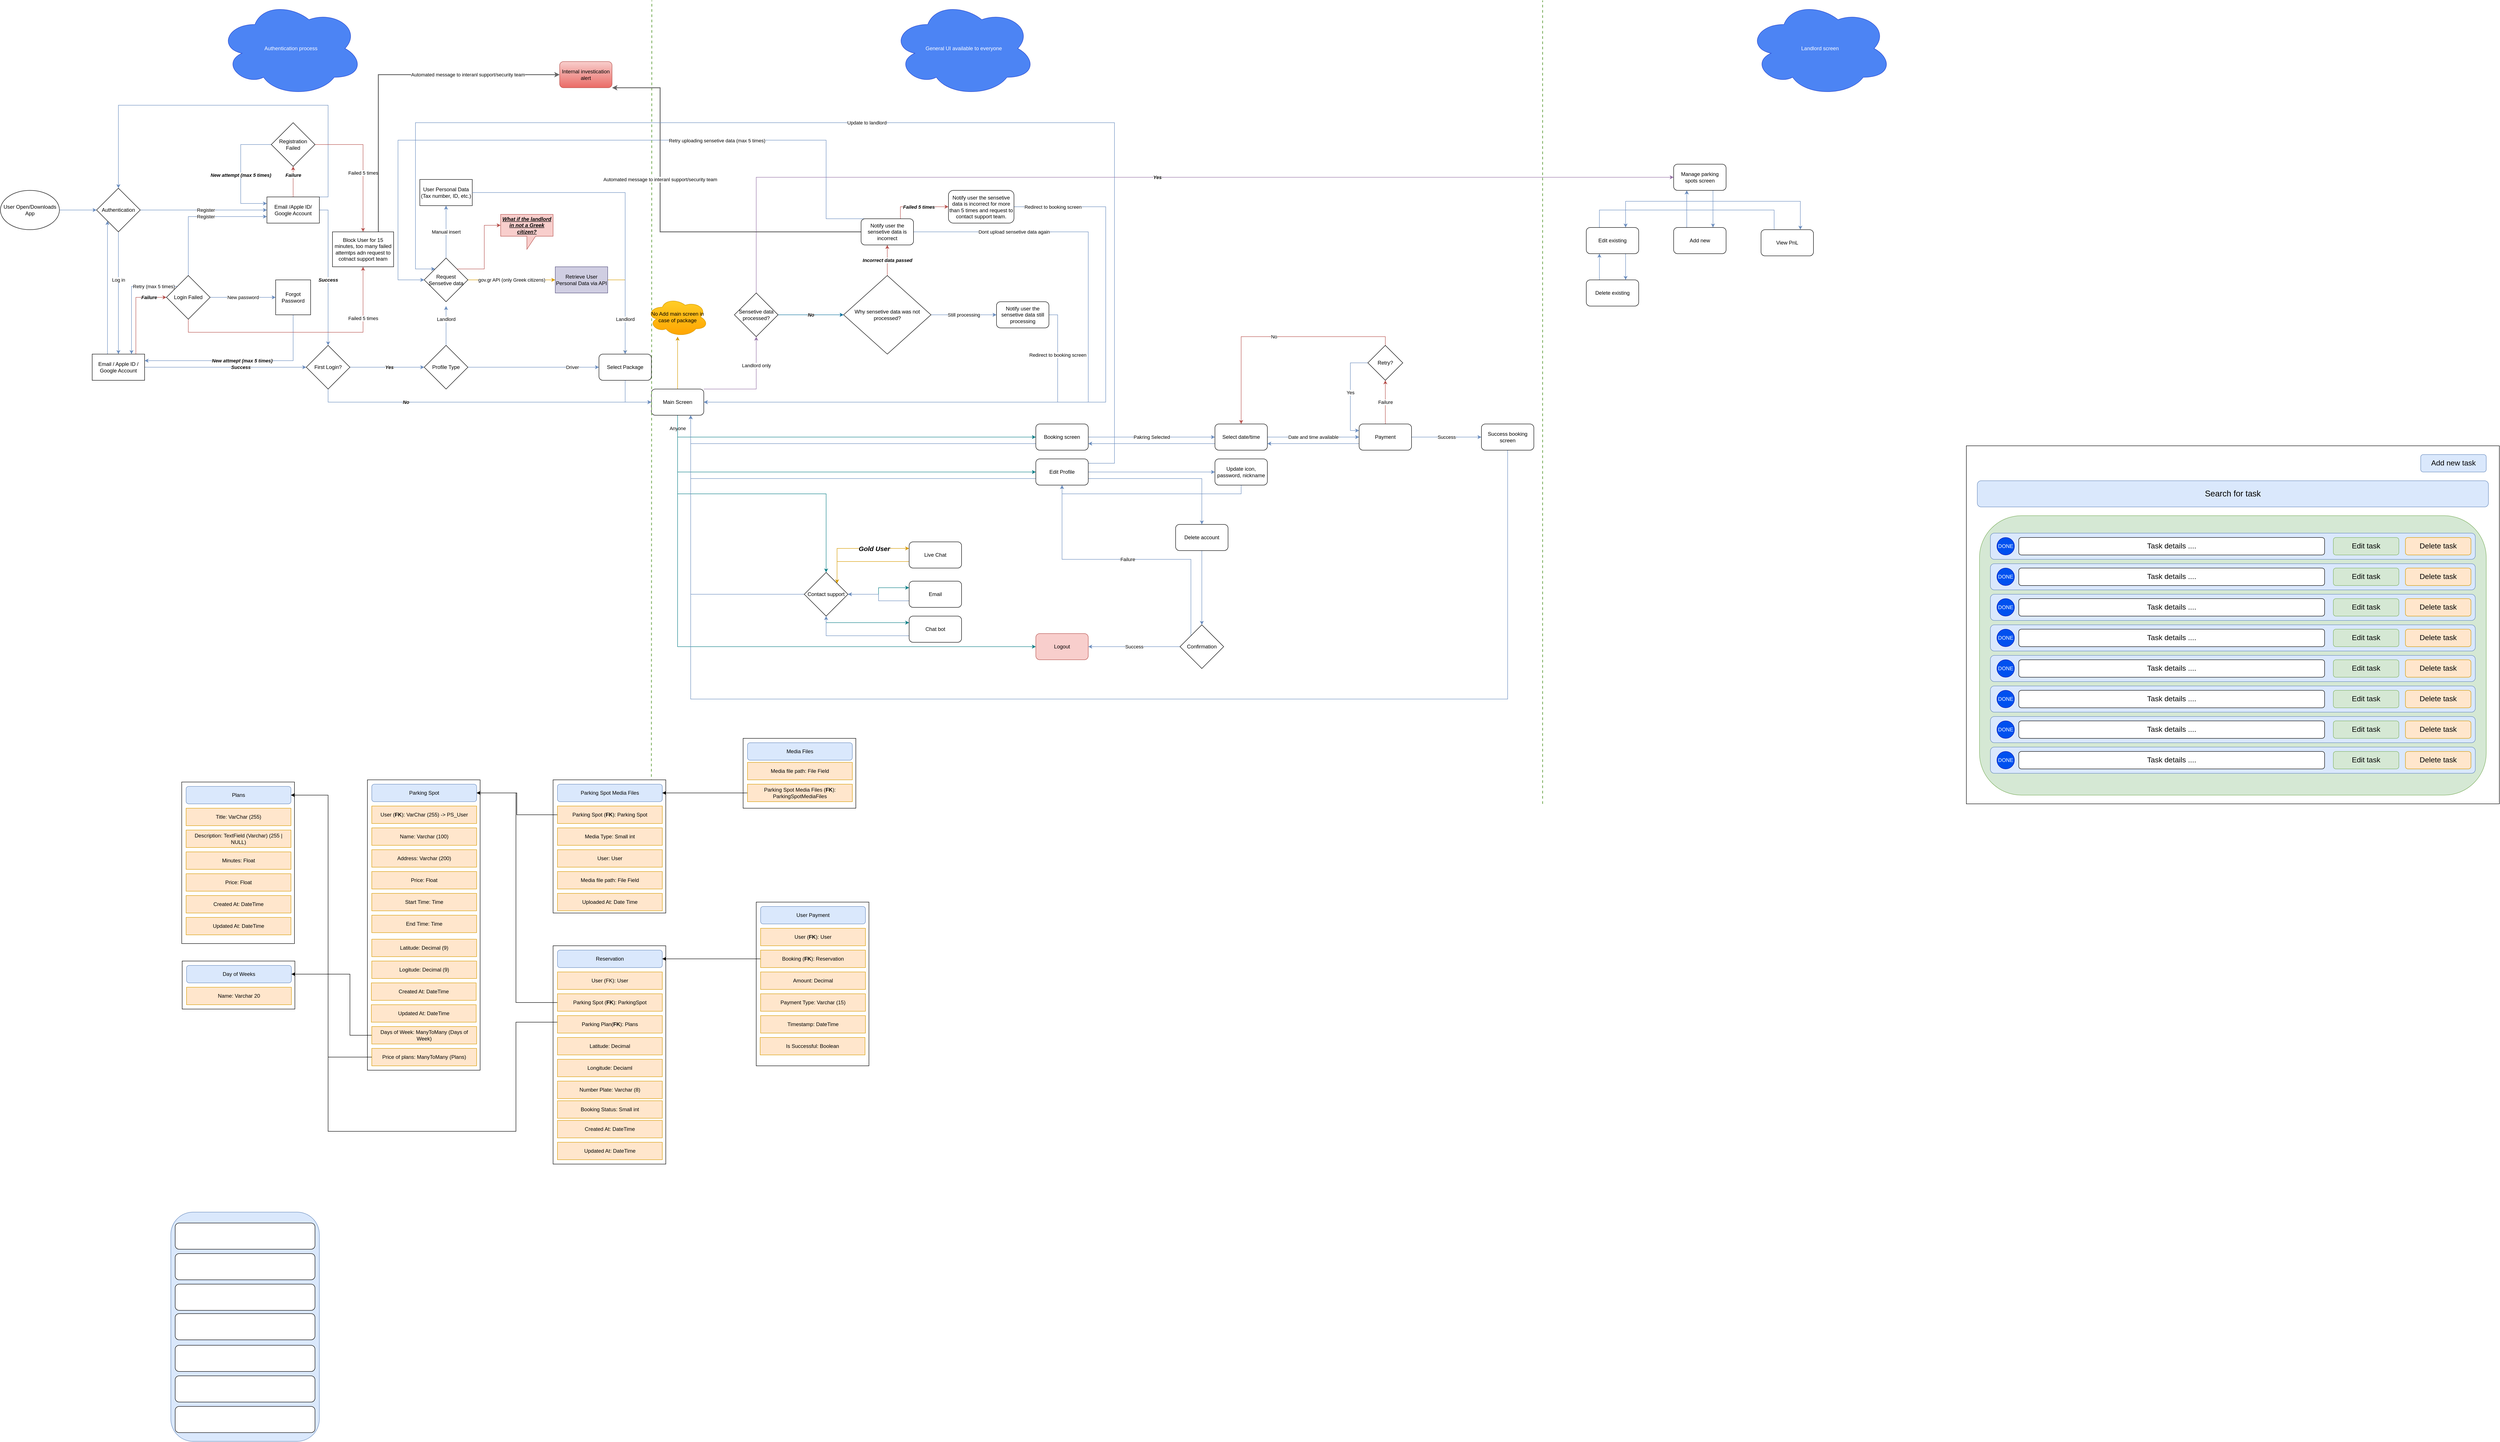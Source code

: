 <mxfile version="23.1.6" type="github">
  <diagram name="Page-1" id="9bJNxkyMOJ93Q6BxH3WJ">
    <mxGraphModel dx="2440" dy="2441" grid="1" gridSize="10" guides="1" tooltips="1" connect="1" arrows="1" fold="1" page="1" pageScale="1" pageWidth="850" pageHeight="1100" math="0" shadow="0">
      <root>
        <mxCell id="0" />
        <mxCell id="1" parent="0" />
        <mxCell id="6mcMAS29XMhxtGxJj1oq-6" value="" style="edgeStyle=orthogonalEdgeStyle;rounded=0;orthogonalLoop=1;jettySize=auto;html=1;fillColor=#dae8fc;strokeColor=#6c8ebf;" parent="1" source="6mcMAS29XMhxtGxJj1oq-1" target="6mcMAS29XMhxtGxJj1oq-5" edge="1">
          <mxGeometry relative="1" as="geometry" />
        </mxCell>
        <mxCell id="6mcMAS29XMhxtGxJj1oq-1" value="User Open/Downloads App" style="ellipse;whiteSpace=wrap;html=1;" parent="1" vertex="1">
          <mxGeometry x="10" y="435" width="135" height="90" as="geometry" />
        </mxCell>
        <mxCell id="6mcMAS29XMhxtGxJj1oq-61" value="Landlord only" style="edgeStyle=orthogonalEdgeStyle;rounded=0;orthogonalLoop=1;jettySize=auto;html=1;exitX=1;exitY=0;exitDx=0;exitDy=0;entryX=0.5;entryY=1;entryDx=0;entryDy=0;fillColor=#e1d5e7;strokeColor=#9673a6;" parent="1" source="6mcMAS29XMhxtGxJj1oq-3" target="6mcMAS29XMhxtGxJj1oq-62" edge="1">
          <mxGeometry x="0.451" relative="1" as="geometry">
            <Array as="points">
              <mxPoint x="1740" y="890" />
            </Array>
            <mxPoint as="offset" />
          </mxGeometry>
        </mxCell>
        <mxCell id="6mcMAS29XMhxtGxJj1oq-93" style="edgeStyle=orthogonalEdgeStyle;rounded=0;orthogonalLoop=1;jettySize=auto;html=1;exitX=0.5;exitY=1;exitDx=0;exitDy=0;entryX=0;entryY=0.5;entryDx=0;entryDy=0;fillColor=#b0e3e6;strokeColor=#0e8088;" parent="1" source="6mcMAS29XMhxtGxJj1oq-3" target="6mcMAS29XMhxtGxJj1oq-91" edge="1">
          <mxGeometry relative="1" as="geometry" />
        </mxCell>
        <mxCell id="6mcMAS29XMhxtGxJj1oq-94" style="edgeStyle=orthogonalEdgeStyle;rounded=0;orthogonalLoop=1;jettySize=auto;html=1;exitX=0.5;exitY=1;exitDx=0;exitDy=0;entryX=0;entryY=0.5;entryDx=0;entryDy=0;fillColor=#b0e3e6;strokeColor=#0e8088;" parent="1" source="6mcMAS29XMhxtGxJj1oq-3" target="6mcMAS29XMhxtGxJj1oq-90" edge="1">
          <mxGeometry relative="1" as="geometry" />
        </mxCell>
        <mxCell id="6mcMAS29XMhxtGxJj1oq-95" value="Anyone" style="edgeStyle=orthogonalEdgeStyle;rounded=0;orthogonalLoop=1;jettySize=auto;html=1;exitX=0.5;exitY=1;exitDx=0;exitDy=0;entryX=0;entryY=0.5;entryDx=0;entryDy=0;fillColor=#b0e3e6;strokeColor=#0e8088;" parent="1" source="6mcMAS29XMhxtGxJj1oq-3" target="6mcMAS29XMhxtGxJj1oq-92" edge="1">
          <mxGeometry x="-0.956" relative="1" as="geometry">
            <mxPoint as="offset" />
          </mxGeometry>
        </mxCell>
        <mxCell id="6mcMAS29XMhxtGxJj1oq-131" style="edgeStyle=orthogonalEdgeStyle;rounded=0;orthogonalLoop=1;jettySize=auto;html=1;exitX=0.5;exitY=1;exitDx=0;exitDy=0;entryX=0.5;entryY=0;entryDx=0;entryDy=0;fillColor=#b0e3e6;strokeColor=#0e8088;" parent="1" source="6mcMAS29XMhxtGxJj1oq-3" target="6mcMAS29XMhxtGxJj1oq-133" edge="1">
          <mxGeometry relative="1" as="geometry">
            <mxPoint x="2240" y="1335" as="targetPoint" />
          </mxGeometry>
        </mxCell>
        <mxCell id="6mcMAS29XMhxtGxJj1oq-153" value="" style="edgeStyle=orthogonalEdgeStyle;rounded=0;orthogonalLoop=1;jettySize=auto;html=1;fillColor=#ffcd28;gradientColor=#ffa500;strokeColor=#d79b00;" parent="1" source="6mcMAS29XMhxtGxJj1oq-3" target="6mcMAS29XMhxtGxJj1oq-152" edge="1">
          <mxGeometry relative="1" as="geometry" />
        </mxCell>
        <mxCell id="6mcMAS29XMhxtGxJj1oq-3" value="Main Screen" style="rounded=1;whiteSpace=wrap;html=1;" parent="1" vertex="1">
          <mxGeometry x="1500" y="890" width="120" height="60" as="geometry" />
        </mxCell>
        <mxCell id="6mcMAS29XMhxtGxJj1oq-8" value="Register" style="edgeStyle=orthogonalEdgeStyle;rounded=0;orthogonalLoop=1;jettySize=auto;html=1;fillColor=#dae8fc;strokeColor=#6c8ebf;" parent="1" source="6mcMAS29XMhxtGxJj1oq-5" target="6mcMAS29XMhxtGxJj1oq-7" edge="1">
          <mxGeometry x="0.035" relative="1" as="geometry">
            <mxPoint as="offset" />
          </mxGeometry>
        </mxCell>
        <mxCell id="6mcMAS29XMhxtGxJj1oq-10" value="Log in" style="edgeStyle=orthogonalEdgeStyle;rounded=0;orthogonalLoop=1;jettySize=auto;html=1;fillColor=#dae8fc;strokeColor=#6c8ebf;" parent="1" source="6mcMAS29XMhxtGxJj1oq-5" target="6mcMAS29XMhxtGxJj1oq-9" edge="1">
          <mxGeometry x="-0.214" relative="1" as="geometry">
            <mxPoint as="offset" />
          </mxGeometry>
        </mxCell>
        <mxCell id="6mcMAS29XMhxtGxJj1oq-5" value="Authentication" style="rhombus;whiteSpace=wrap;html=1;" parent="1" vertex="1">
          <mxGeometry x="230" y="430" width="100" height="100" as="geometry" />
        </mxCell>
        <mxCell id="6mcMAS29XMhxtGxJj1oq-19" value="Failure" style="edgeStyle=orthogonalEdgeStyle;rounded=0;orthogonalLoop=1;jettySize=auto;html=1;fillColor=#f8cecc;strokeColor=#b85450;fontStyle=3" parent="1" source="6mcMAS29XMhxtGxJj1oq-7" target="6mcMAS29XMhxtGxJj1oq-18" edge="1">
          <mxGeometry x="0.429" relative="1" as="geometry">
            <Array as="points">
              <mxPoint x="680" y="400" />
              <mxPoint x="680" y="400" />
            </Array>
            <mxPoint as="offset" />
          </mxGeometry>
        </mxCell>
        <mxCell id="6mcMAS29XMhxtGxJj1oq-35" value="Success" style="edgeStyle=orthogonalEdgeStyle;rounded=0;orthogonalLoop=1;jettySize=auto;html=1;exitX=1;exitY=0.5;exitDx=0;exitDy=0;entryX=0.5;entryY=0;entryDx=0;entryDy=0;fillColor=#dae8fc;strokeColor=#6c8ebf;fontStyle=3" parent="1" source="6mcMAS29XMhxtGxJj1oq-7" target="6mcMAS29XMhxtGxJj1oq-34" edge="1">
          <mxGeometry x="0.091" relative="1" as="geometry">
            <mxPoint as="offset" />
          </mxGeometry>
        </mxCell>
        <mxCell id="6mcMAS29XMhxtGxJj1oq-109" style="edgeStyle=orthogonalEdgeStyle;rounded=0;orthogonalLoop=1;jettySize=auto;html=1;exitX=0;exitY=0;exitDx=0;exitDy=0;entryX=0.5;entryY=0;entryDx=0;entryDy=0;fillColor=#dae8fc;strokeColor=#6c8ebf;" parent="1" source="6mcMAS29XMhxtGxJj1oq-7" target="6mcMAS29XMhxtGxJj1oq-5" edge="1">
          <mxGeometry relative="1" as="geometry">
            <Array as="points">
              <mxPoint x="760" y="450" />
              <mxPoint x="760" y="240" />
              <mxPoint x="280" y="240" />
            </Array>
          </mxGeometry>
        </mxCell>
        <mxCell id="6mcMAS29XMhxtGxJj1oq-7" value="Email /Apple ID/ Google Account" style="whiteSpace=wrap;html=1;" parent="1" vertex="1">
          <mxGeometry x="620" y="450" width="120" height="60" as="geometry" />
        </mxCell>
        <mxCell id="6mcMAS29XMhxtGxJj1oq-20" value="Failure" style="edgeStyle=orthogonalEdgeStyle;rounded=0;orthogonalLoop=1;jettySize=auto;html=1;exitX=0.75;exitY=0;exitDx=0;exitDy=0;entryX=0;entryY=0.5;entryDx=0;entryDy=0;fillColor=#f8cecc;strokeColor=#b85450;fontStyle=3" parent="1" source="6mcMAS29XMhxtGxJj1oq-9" target="6mcMAS29XMhxtGxJj1oq-17" edge="1">
          <mxGeometry x="0.619" relative="1" as="geometry">
            <Array as="points">
              <mxPoint x="320" y="810" />
              <mxPoint x="320" y="680" />
            </Array>
            <mxPoint as="offset" />
          </mxGeometry>
        </mxCell>
        <mxCell id="6mcMAS29XMhxtGxJj1oq-36" value="Success" style="edgeStyle=orthogonalEdgeStyle;rounded=0;orthogonalLoop=1;jettySize=auto;html=1;exitX=1;exitY=0.5;exitDx=0;exitDy=0;entryX=0;entryY=0.5;entryDx=0;entryDy=0;fillColor=#dae8fc;strokeColor=#6c8ebf;fontStyle=3" parent="1" source="6mcMAS29XMhxtGxJj1oq-9" target="6mcMAS29XMhxtGxJj1oq-34" edge="1">
          <mxGeometry x="0.189" relative="1" as="geometry">
            <mxPoint as="offset" />
          </mxGeometry>
        </mxCell>
        <mxCell id="6mcMAS29XMhxtGxJj1oq-110" style="edgeStyle=orthogonalEdgeStyle;rounded=0;orthogonalLoop=1;jettySize=auto;html=1;exitX=0;exitY=0;exitDx=0;exitDy=0;entryX=0;entryY=1;entryDx=0;entryDy=0;fillColor=#dae8fc;strokeColor=#6c8ebf;" parent="1" source="6mcMAS29XMhxtGxJj1oq-9" target="6mcMAS29XMhxtGxJj1oq-5" edge="1">
          <mxGeometry relative="1" as="geometry">
            <Array as="points">
              <mxPoint x="255" y="810" />
            </Array>
          </mxGeometry>
        </mxCell>
        <mxCell id="6mcMAS29XMhxtGxJj1oq-9" value="Email / Apple ID / Google Account" style="whiteSpace=wrap;html=1;" parent="1" vertex="1">
          <mxGeometry x="220" y="810" width="120" height="60" as="geometry" />
        </mxCell>
        <mxCell id="6mcMAS29XMhxtGxJj1oq-24" value="New attmept (max 5 times)" style="edgeStyle=orthogonalEdgeStyle;rounded=0;orthogonalLoop=1;jettySize=auto;html=1;exitX=0.5;exitY=1;exitDx=0;exitDy=0;entryX=1;entryY=0.25;entryDx=0;entryDy=0;fillColor=#dae8fc;strokeColor=#6c8ebf;fontStyle=3" parent="1" source="6mcMAS29XMhxtGxJj1oq-13" target="6mcMAS29XMhxtGxJj1oq-9" edge="1">
          <mxGeometry relative="1" as="geometry" />
        </mxCell>
        <mxCell id="6mcMAS29XMhxtGxJj1oq-13" value="Forgot Password" style="whiteSpace=wrap;html=1;aspect=fixed;" parent="1" vertex="1">
          <mxGeometry x="640" y="640" width="80" height="80" as="geometry" />
        </mxCell>
        <mxCell id="6mcMAS29XMhxtGxJj1oq-21" value="New password" style="edgeStyle=orthogonalEdgeStyle;rounded=0;orthogonalLoop=1;jettySize=auto;html=1;fillColor=#dae8fc;strokeColor=#6c8ebf;" parent="1" source="6mcMAS29XMhxtGxJj1oq-17" target="6mcMAS29XMhxtGxJj1oq-13" edge="1">
          <mxGeometry relative="1" as="geometry" />
        </mxCell>
        <mxCell id="6mcMAS29XMhxtGxJj1oq-28" value="Failed 5 times" style="edgeStyle=orthogonalEdgeStyle;rounded=0;orthogonalLoop=1;jettySize=auto;html=1;exitX=0.5;exitY=1;exitDx=0;exitDy=0;fillColor=#f8cecc;strokeColor=#b85450;entryX=0.5;entryY=1;entryDx=0;entryDy=0;" parent="1" source="6mcMAS29XMhxtGxJj1oq-17" target="6mcMAS29XMhxtGxJj1oq-27" edge="1">
          <mxGeometry x="0.593" relative="1" as="geometry">
            <Array as="points">
              <mxPoint x="440" y="760" />
              <mxPoint x="840" y="760" />
            </Array>
            <mxPoint as="offset" />
          </mxGeometry>
        </mxCell>
        <mxCell id="6mcMAS29XMhxtGxJj1oq-30" value="Register" style="edgeStyle=orthogonalEdgeStyle;rounded=0;orthogonalLoop=1;jettySize=auto;html=1;exitX=0.5;exitY=0;exitDx=0;exitDy=0;entryX=0;entryY=0.75;entryDx=0;entryDy=0;fillColor=#dae8fc;strokeColor=#6c8ebf;" parent="1" source="6mcMAS29XMhxtGxJj1oq-17" target="6mcMAS29XMhxtGxJj1oq-7" edge="1">
          <mxGeometry x="0.111" relative="1" as="geometry">
            <mxPoint as="offset" />
          </mxGeometry>
        </mxCell>
        <mxCell id="6mcMAS29XMhxtGxJj1oq-111" value="Retry (max 5 times)" style="edgeStyle=orthogonalEdgeStyle;rounded=0;orthogonalLoop=1;jettySize=auto;html=1;exitX=0;exitY=0;exitDx=0;exitDy=0;entryX=0.75;entryY=0;entryDx=0;entryDy=0;fillColor=#dae8fc;strokeColor=#6c8ebf;" parent="1" source="6mcMAS29XMhxtGxJj1oq-17" target="6mcMAS29XMhxtGxJj1oq-9" edge="1">
          <mxGeometry x="-0.577" relative="1" as="geometry">
            <mxPoint x="1" as="offset" />
          </mxGeometry>
        </mxCell>
        <mxCell id="6mcMAS29XMhxtGxJj1oq-17" value="Login Failed" style="rhombus;whiteSpace=wrap;html=1;" parent="1" vertex="1">
          <mxGeometry x="390" y="630" width="100" height="100" as="geometry" />
        </mxCell>
        <mxCell id="6mcMAS29XMhxtGxJj1oq-26" value="New attempt (max 5 times)" style="edgeStyle=orthogonalEdgeStyle;rounded=0;orthogonalLoop=1;jettySize=auto;html=1;exitX=0;exitY=0.5;exitDx=0;exitDy=0;entryX=0;entryY=0.25;entryDx=0;entryDy=0;fillColor=#dae8fc;strokeColor=#6c8ebf;fontStyle=3" parent="1" source="6mcMAS29XMhxtGxJj1oq-18" target="6mcMAS29XMhxtGxJj1oq-7" edge="1">
          <mxGeometry x="0.057" relative="1" as="geometry">
            <Array as="points">
              <mxPoint x="560" y="330" />
              <mxPoint x="560" y="465" />
            </Array>
            <mxPoint as="offset" />
          </mxGeometry>
        </mxCell>
        <mxCell id="6mcMAS29XMhxtGxJj1oq-29" value="Failed 5 times" style="edgeStyle=orthogonalEdgeStyle;rounded=0;orthogonalLoop=1;jettySize=auto;html=1;exitX=1;exitY=0.5;exitDx=0;exitDy=0;fillColor=#f8cecc;strokeColor=#b85450;" parent="1" source="6mcMAS29XMhxtGxJj1oq-18" target="6mcMAS29XMhxtGxJj1oq-27" edge="1">
          <mxGeometry x="0.125" relative="1" as="geometry">
            <mxPoint as="offset" />
          </mxGeometry>
        </mxCell>
        <mxCell id="6mcMAS29XMhxtGxJj1oq-18" value="Registration Failed" style="rhombus;whiteSpace=wrap;html=1;" parent="1" vertex="1">
          <mxGeometry x="630" y="280" width="100" height="100" as="geometry" />
        </mxCell>
        <mxCell id="6mcMAS29XMhxtGxJj1oq-87" value="Automated message to interanl support/security team" style="edgeStyle=orthogonalEdgeStyle;rounded=0;orthogonalLoop=1;jettySize=auto;html=1;exitX=0.75;exitY=0;exitDx=0;exitDy=0;entryX=0;entryY=0.5;entryDx=0;entryDy=0;strokeWidth=2;fillColor=#f5f5f5;gradientColor=#b3b3b3;strokeColor=#666666;" parent="1" source="6mcMAS29XMhxtGxJj1oq-27" target="6mcMAS29XMhxtGxJj1oq-85" edge="1">
          <mxGeometry x="0.458" relative="1" as="geometry">
            <mxPoint as="offset" />
          </mxGeometry>
        </mxCell>
        <mxCell id="6mcMAS29XMhxtGxJj1oq-27" value="Block User for 15 minutes, too many failed attemtps adn request to cotnact support team" style="rounded=0;whiteSpace=wrap;html=1;" parent="1" vertex="1">
          <mxGeometry x="770" y="530" width="140" height="80" as="geometry" />
        </mxCell>
        <mxCell id="6mcMAS29XMhxtGxJj1oq-37" value="Yes" style="edgeStyle=orthogonalEdgeStyle;rounded=0;orthogonalLoop=1;jettySize=auto;html=1;exitX=1;exitY=0.5;exitDx=0;exitDy=0;entryX=0;entryY=0.5;entryDx=0;entryDy=0;fontStyle=3;fillColor=#dae8fc;strokeColor=#6c8ebf;" parent="1" source="6mcMAS29XMhxtGxJj1oq-34" target="6mcMAS29XMhxtGxJj1oq-43" edge="1">
          <mxGeometry x="0.056" relative="1" as="geometry">
            <mxPoint x="980" y="840" as="targetPoint" />
            <mxPoint as="offset" />
          </mxGeometry>
        </mxCell>
        <mxCell id="6mcMAS29XMhxtGxJj1oq-38" value="No" style="edgeStyle=orthogonalEdgeStyle;rounded=0;orthogonalLoop=1;jettySize=auto;html=1;exitX=0.5;exitY=1;exitDx=0;exitDy=0;entryX=0;entryY=0.5;entryDx=0;entryDy=0;fontStyle=3;fillColor=#dae8fc;strokeColor=#6c8ebf;" parent="1" source="6mcMAS29XMhxtGxJj1oq-34" target="6mcMAS29XMhxtGxJj1oq-3" edge="1">
          <mxGeometry x="-0.46" relative="1" as="geometry">
            <mxPoint as="offset" />
          </mxGeometry>
        </mxCell>
        <mxCell id="6mcMAS29XMhxtGxJj1oq-34" value="First Login?" style="rhombus;whiteSpace=wrap;html=1;" parent="1" vertex="1">
          <mxGeometry x="710" y="790" width="100" height="100" as="geometry" />
        </mxCell>
        <mxCell id="6mcMAS29XMhxtGxJj1oq-40" value="" style="endArrow=none;html=1;rounded=0;strokeWidth=2;dashed=1;fillColor=#d5e8d4;strokeColor=#82b366;" parent="1" edge="1">
          <mxGeometry width="50" height="50" relative="1" as="geometry">
            <mxPoint x="1500" y="1850" as="sourcePoint" />
            <mxPoint x="1501" as="targetPoint" />
          </mxGeometry>
        </mxCell>
        <mxCell id="6mcMAS29XMhxtGxJj1oq-45" value="Driver" style="edgeStyle=orthogonalEdgeStyle;rounded=0;orthogonalLoop=1;jettySize=auto;html=1;exitX=1;exitY=0.5;exitDx=0;exitDy=0;entryX=0;entryY=0.5;entryDx=0;entryDy=0;fillColor=#dae8fc;strokeColor=#6c8ebf;" parent="1" source="6mcMAS29XMhxtGxJj1oq-43" target="6mcMAS29XMhxtGxJj1oq-148" edge="1">
          <mxGeometry x="0.591" relative="1" as="geometry">
            <mxPoint x="1180" y="840" as="targetPoint" />
            <mxPoint as="offset" />
          </mxGeometry>
        </mxCell>
        <mxCell id="6mcMAS29XMhxtGxJj1oq-47" value="Landlord" style="edgeStyle=orthogonalEdgeStyle;rounded=0;orthogonalLoop=1;jettySize=auto;html=1;fillColor=#dae8fc;strokeColor=#6c8ebf;" parent="1" edge="1">
          <mxGeometry x="0.333" relative="1" as="geometry">
            <mxPoint x="1030" y="790" as="sourcePoint" />
            <mxPoint x="1030" y="700" as="targetPoint" />
            <Array as="points">
              <mxPoint x="1030" y="720" />
              <mxPoint x="1030" y="720" />
            </Array>
            <mxPoint as="offset" />
          </mxGeometry>
        </mxCell>
        <mxCell id="6mcMAS29XMhxtGxJj1oq-43" value="Profile Type" style="rhombus;whiteSpace=wrap;html=1;" parent="1" vertex="1">
          <mxGeometry x="980" y="790" width="100" height="100" as="geometry" />
        </mxCell>
        <mxCell id="6mcMAS29XMhxtGxJj1oq-44" value="User Personal Data (Tax number, ID, etc.)" style="rounded=0;whiteSpace=wrap;html=1;" parent="1" vertex="1">
          <mxGeometry x="970" y="410" width="120" height="60" as="geometry" />
        </mxCell>
        <mxCell id="6mcMAS29XMhxtGxJj1oq-49" value="Manual insert" style="edgeStyle=orthogonalEdgeStyle;rounded=0;orthogonalLoop=1;jettySize=auto;html=1;fillColor=#dae8fc;strokeColor=#6c8ebf;" parent="1" source="6mcMAS29XMhxtGxJj1oq-48" target="6mcMAS29XMhxtGxJj1oq-44" edge="1">
          <mxGeometry relative="1" as="geometry" />
        </mxCell>
        <mxCell id="6mcMAS29XMhxtGxJj1oq-51" value="gov.gr API (only Greek citizens)" style="edgeStyle=orthogonalEdgeStyle;rounded=0;orthogonalLoop=1;jettySize=auto;html=1;fillColor=#ffe6cc;strokeColor=#d79b00;" parent="1" source="6mcMAS29XMhxtGxJj1oq-48" target="6mcMAS29XMhxtGxJj1oq-50" edge="1">
          <mxGeometry relative="1" as="geometry" />
        </mxCell>
        <mxCell id="6mcMAS29XMhxtGxJj1oq-48" value="Request Sensetive data" style="rhombus;whiteSpace=wrap;html=1;" parent="1" vertex="1">
          <mxGeometry x="980" y="590" width="100" height="100" as="geometry" />
        </mxCell>
        <mxCell id="6mcMAS29XMhxtGxJj1oq-52" value="Landlord" style="edgeStyle=orthogonalEdgeStyle;rounded=0;orthogonalLoop=1;jettySize=auto;html=1;exitX=1;exitY=0.5;exitDx=0;exitDy=0;entryX=0.5;entryY=0;entryDx=0;entryDy=0;fillColor=#ffe6cc;strokeColor=#d79b00;" parent="1" source="6mcMAS29XMhxtGxJj1oq-50" target="6mcMAS29XMhxtGxJj1oq-148" edge="1">
          <mxGeometry x="0.238" relative="1" as="geometry">
            <mxPoint as="offset" />
          </mxGeometry>
        </mxCell>
        <mxCell id="6mcMAS29XMhxtGxJj1oq-53" value="Landlord" style="edgeStyle=orthogonalEdgeStyle;rounded=0;orthogonalLoop=1;jettySize=auto;html=1;exitX=1;exitY=0.5;exitDx=0;exitDy=0;fillColor=#dae8fc;strokeColor=#6c8ebf;entryX=0.5;entryY=0;entryDx=0;entryDy=0;" parent="1" source="6mcMAS29XMhxtGxJj1oq-44" target="6mcMAS29XMhxtGxJj1oq-148" edge="1">
          <mxGeometry x="0.778" relative="1" as="geometry">
            <mxPoint x="1460" y="890" as="targetPoint" />
            <Array as="points">
              <mxPoint x="1440" y="440" />
            </Array>
            <mxPoint as="offset" />
          </mxGeometry>
        </mxCell>
        <mxCell id="6mcMAS29XMhxtGxJj1oq-54" value="Authentication process" style="ellipse;shape=cloud;whiteSpace=wrap;html=1;fillColor=#0050ef;strokeColor=#001DBC;fontColor=#ffffff;gradientColor=none;opacity=70;" parent="1" vertex="1">
          <mxGeometry x="510" width="330" height="220" as="geometry" />
        </mxCell>
        <mxCell id="6mcMAS29XMhxtGxJj1oq-55" value="General UI available to everyone" style="ellipse;shape=cloud;whiteSpace=wrap;html=1;fillColor=#0050ef;strokeColor=#001DBC;fontColor=#ffffff;gradientColor=none;opacity=70;" parent="1" vertex="1">
          <mxGeometry x="2050" width="330" height="220" as="geometry" />
        </mxCell>
        <mxCell id="6mcMAS29XMhxtGxJj1oq-56" value="What if the landlord in not a Greek citizen?" style="shape=callout;whiteSpace=wrap;html=1;perimeter=calloutPerimeter;fillColor=#f8cecc;strokeColor=#b85450;fontStyle=7" parent="1" vertex="1">
          <mxGeometry x="1155" y="490" width="120" height="80" as="geometry" />
        </mxCell>
        <mxCell id="6mcMAS29XMhxtGxJj1oq-57" style="edgeStyle=orthogonalEdgeStyle;rounded=0;orthogonalLoop=1;jettySize=auto;html=1;exitX=1;exitY=0;exitDx=0;exitDy=0;entryX=0;entryY=0;entryDx=0;entryDy=25;entryPerimeter=0;fillColor=#f8cecc;strokeColor=#b85450;" parent="1" source="6mcMAS29XMhxtGxJj1oq-48" target="6mcMAS29XMhxtGxJj1oq-56" edge="1">
          <mxGeometry relative="1" as="geometry" />
        </mxCell>
        <mxCell id="6mcMAS29XMhxtGxJj1oq-173" style="edgeStyle=orthogonalEdgeStyle;rounded=0;orthogonalLoop=1;jettySize=auto;html=1;exitX=0.75;exitY=1;exitDx=0;exitDy=0;entryX=0.75;entryY=0;entryDx=0;entryDy=0;fillColor=#dae8fc;strokeColor=#6c8ebf;" parent="1" source="6mcMAS29XMhxtGxJj1oq-58" target="6mcMAS29XMhxtGxJj1oq-155" edge="1">
          <mxGeometry relative="1" as="geometry">
            <Array as="points">
              <mxPoint x="3930" y="460" />
              <mxPoint x="4130" y="460" />
            </Array>
          </mxGeometry>
        </mxCell>
        <mxCell id="6mcMAS29XMhxtGxJj1oq-175" style="edgeStyle=orthogonalEdgeStyle;rounded=0;orthogonalLoop=1;jettySize=auto;html=1;exitX=0.75;exitY=1;exitDx=0;exitDy=0;entryX=0.75;entryY=0;entryDx=0;entryDy=0;fillColor=#dae8fc;strokeColor=#6c8ebf;" parent="1" source="6mcMAS29XMhxtGxJj1oq-58" target="6mcMAS29XMhxtGxJj1oq-158" edge="1">
          <mxGeometry relative="1" as="geometry" />
        </mxCell>
        <mxCell id="6mcMAS29XMhxtGxJj1oq-177" style="edgeStyle=orthogonalEdgeStyle;rounded=0;orthogonalLoop=1;jettySize=auto;html=1;exitX=0.75;exitY=1;exitDx=0;exitDy=0;entryX=0.75;entryY=0;entryDx=0;entryDy=0;fillColor=#dae8fc;strokeColor=#6c8ebf;" parent="1" source="6mcMAS29XMhxtGxJj1oq-58" target="6mcMAS29XMhxtGxJj1oq-157" edge="1">
          <mxGeometry relative="1" as="geometry">
            <Array as="points">
              <mxPoint x="3930" y="460" />
              <mxPoint x="3730" y="460" />
            </Array>
          </mxGeometry>
        </mxCell>
        <mxCell id="6mcMAS29XMhxtGxJj1oq-58" value="Manage parking spots screen" style="rounded=1;whiteSpace=wrap;html=1;" parent="1" vertex="1">
          <mxGeometry x="3840" y="375" width="120" height="60" as="geometry" />
        </mxCell>
        <mxCell id="6mcMAS29XMhxtGxJj1oq-63" value="Yes" style="edgeStyle=orthogonalEdgeStyle;rounded=0;orthogonalLoop=1;jettySize=auto;html=1;entryX=0;entryY=0.5;entryDx=0;entryDy=0;fontStyle=3;fillColor=#e1d5e7;strokeColor=#9673a6;exitX=0.5;exitY=0;exitDx=0;exitDy=0;" parent="1" source="6mcMAS29XMhxtGxJj1oq-62" target="6mcMAS29XMhxtGxJj1oq-58" edge="1">
          <mxGeometry relative="1" as="geometry" />
        </mxCell>
        <mxCell id="6mcMAS29XMhxtGxJj1oq-64" value="No" style="edgeStyle=orthogonalEdgeStyle;rounded=0;orthogonalLoop=1;jettySize=auto;html=1;exitX=1;exitY=0.5;exitDx=0;exitDy=0;entryX=0;entryY=0.5;entryDx=0;entryDy=0;fontStyle=3;fillColor=#b1ddf0;strokeColor=#10739e;" parent="1" source="6mcMAS29XMhxtGxJj1oq-62" target="6mcMAS29XMhxtGxJj1oq-68" edge="1">
          <mxGeometry relative="1" as="geometry">
            <mxPoint x="1950.0" y="720.18" as="targetPoint" />
          </mxGeometry>
        </mxCell>
        <mxCell id="6mcMAS29XMhxtGxJj1oq-62" value="Sensetive data processed?" style="rhombus;whiteSpace=wrap;html=1;" parent="1" vertex="1">
          <mxGeometry x="1690" y="670" width="100" height="100" as="geometry" />
        </mxCell>
        <mxCell id="6mcMAS29XMhxtGxJj1oq-80" value="Redirect to booking screen" style="edgeStyle=orthogonalEdgeStyle;rounded=0;orthogonalLoop=1;jettySize=auto;html=1;exitX=1;exitY=0.5;exitDx=0;exitDy=0;fillColor=#dae8fc;strokeColor=#6c8ebf;" parent="1" source="6mcMAS29XMhxtGxJj1oq-66" edge="1">
          <mxGeometry x="-0.783" relative="1" as="geometry">
            <mxPoint x="1620" y="920" as="targetPoint" />
            <Array as="points">
              <mxPoint x="2430" y="720" />
              <mxPoint x="2430" y="920" />
              <mxPoint x="1620" y="920" />
            </Array>
            <mxPoint as="offset" />
          </mxGeometry>
        </mxCell>
        <mxCell id="6mcMAS29XMhxtGxJj1oq-66" value="Notify user the sensetive data still processing" style="rounded=1;whiteSpace=wrap;html=1;" parent="1" vertex="1">
          <mxGeometry x="2290" y="690" width="120" height="60" as="geometry" />
        </mxCell>
        <mxCell id="6mcMAS29XMhxtGxJj1oq-69" value="Still processing" style="edgeStyle=orthogonalEdgeStyle;rounded=0;orthogonalLoop=1;jettySize=auto;html=1;exitX=1;exitY=0.5;exitDx=0;exitDy=0;entryX=0;entryY=0.5;entryDx=0;entryDy=0;fillColor=#dae8fc;strokeColor=#6c8ebf;" parent="1" source="6mcMAS29XMhxtGxJj1oq-68" target="6mcMAS29XMhxtGxJj1oq-66" edge="1">
          <mxGeometry relative="1" as="geometry" />
        </mxCell>
        <mxCell id="6mcMAS29XMhxtGxJj1oq-71" value="Incorrect data passed" style="edgeStyle=orthogonalEdgeStyle;rounded=0;orthogonalLoop=1;jettySize=auto;html=1;fontStyle=3;fillColor=#f8cecc;strokeColor=#b85450;" parent="1" source="6mcMAS29XMhxtGxJj1oq-68" target="6mcMAS29XMhxtGxJj1oq-70" edge="1">
          <mxGeometry relative="1" as="geometry" />
        </mxCell>
        <mxCell id="6mcMAS29XMhxtGxJj1oq-68" value="Why sensetive data was not processed?" style="rhombus;whiteSpace=wrap;html=1;" parent="1" vertex="1">
          <mxGeometry x="1940" y="630" width="200" height="180" as="geometry" />
        </mxCell>
        <mxCell id="6mcMAS29XMhxtGxJj1oq-73" style="edgeStyle=orthogonalEdgeStyle;rounded=0;orthogonalLoop=1;jettySize=auto;html=1;exitX=0.5;exitY=0;exitDx=0;exitDy=0;entryX=0;entryY=0.5;entryDx=0;entryDy=0;fontStyle=3;fillColor=#dae8fc;strokeColor=#6c8ebf;" parent="1" source="6mcMAS29XMhxtGxJj1oq-70" target="6mcMAS29XMhxtGxJj1oq-48" edge="1">
          <mxGeometry relative="1" as="geometry">
            <Array as="points">
              <mxPoint x="1900" y="320" />
              <mxPoint x="920" y="320" />
              <mxPoint x="920" y="640" />
            </Array>
          </mxGeometry>
        </mxCell>
        <mxCell id="6mcMAS29XMhxtGxJj1oq-74" value="Retry uploading sensetive data (max 5 times)" style="edgeLabel;html=1;align=center;verticalAlign=middle;resizable=0;points=[];" parent="6mcMAS29XMhxtGxJj1oq-73" vertex="1" connectable="0">
          <mxGeometry x="-0.149" y="1" relative="1" as="geometry">
            <mxPoint x="145" as="offset" />
          </mxGeometry>
        </mxCell>
        <mxCell id="6mcMAS29XMhxtGxJj1oq-76" value="Failed 5 times" style="edgeStyle=orthogonalEdgeStyle;rounded=0;orthogonalLoop=1;jettySize=auto;html=1;exitX=0.75;exitY=0;exitDx=0;exitDy=0;entryX=0;entryY=0.5;entryDx=0;entryDy=0;fontStyle=3;fillColor=#f8cecc;strokeColor=#b85450;" parent="1" source="6mcMAS29XMhxtGxJj1oq-70" target="6mcMAS29XMhxtGxJj1oq-75" edge="1">
          <mxGeometry relative="1" as="geometry" />
        </mxCell>
        <mxCell id="6mcMAS29XMhxtGxJj1oq-81" style="edgeStyle=orthogonalEdgeStyle;rounded=0;orthogonalLoop=1;jettySize=auto;html=1;exitX=1;exitY=0.5;exitDx=0;exitDy=0;entryX=1;entryY=0.5;entryDx=0;entryDy=0;fillColor=#dae8fc;strokeColor=#6c8ebf;" parent="1" source="6mcMAS29XMhxtGxJj1oq-70" target="6mcMAS29XMhxtGxJj1oq-3" edge="1">
          <mxGeometry relative="1" as="geometry">
            <Array as="points">
              <mxPoint x="2500" y="530" />
              <mxPoint x="2500" y="920" />
            </Array>
          </mxGeometry>
        </mxCell>
        <mxCell id="6mcMAS29XMhxtGxJj1oq-82" value="Dont upload sensetive data again" style="edgeLabel;html=1;align=center;verticalAlign=middle;resizable=0;points=[];" parent="6mcMAS29XMhxtGxJj1oq-81" vertex="1" connectable="0">
          <mxGeometry x="-0.727" y="-5" relative="1" as="geometry">
            <mxPoint x="2" y="-5" as="offset" />
          </mxGeometry>
        </mxCell>
        <mxCell id="6mcMAS29XMhxtGxJj1oq-84" value="Automated message to interanl support/security team" style="edgeStyle=orthogonalEdgeStyle;rounded=0;orthogonalLoop=1;jettySize=auto;html=1;exitX=0;exitY=0.5;exitDx=0;exitDy=0;entryX=1;entryY=1;entryDx=0;entryDy=0;fillColor=#f5f5f5;gradientColor=#b3b3b3;strokeColor=#666666;strokeWidth=2;" parent="1" source="6mcMAS29XMhxtGxJj1oq-70" target="6mcMAS29XMhxtGxJj1oq-85" edge="1">
          <mxGeometry x="0.289" relative="1" as="geometry">
            <mxPoint x="1310" y="220" as="targetPoint" />
            <Array as="points">
              <mxPoint x="1520" y="530" />
              <mxPoint x="1520" y="200" />
            </Array>
            <mxPoint as="offset" />
          </mxGeometry>
        </mxCell>
        <mxCell id="6mcMAS29XMhxtGxJj1oq-70" value="Notify user the sensetive data is incorrect" style="rounded=1;whiteSpace=wrap;html=1;" parent="1" vertex="1">
          <mxGeometry x="1980" y="500" width="120" height="60" as="geometry" />
        </mxCell>
        <mxCell id="6mcMAS29XMhxtGxJj1oq-83" value="Redirect to booking screen" style="edgeStyle=orthogonalEdgeStyle;rounded=0;orthogonalLoop=1;jettySize=auto;html=1;exitX=1;exitY=0.5;exitDx=0;exitDy=0;fillColor=#dae8fc;strokeColor=#6c8ebf;" parent="1" source="6mcMAS29XMhxtGxJj1oq-75" edge="1">
          <mxGeometry x="-0.887" relative="1" as="geometry">
            <mxPoint x="1620" y="920" as="targetPoint" />
            <Array as="points">
              <mxPoint x="2540" y="473" />
              <mxPoint x="2540" y="920" />
              <mxPoint x="1620" y="920" />
            </Array>
            <mxPoint as="offset" />
          </mxGeometry>
        </mxCell>
        <mxCell id="6mcMAS29XMhxtGxJj1oq-75" value="Notify user the sensetive data is incorrect for more than 5 times and request to contact support team." style="rounded=1;whiteSpace=wrap;html=1;" parent="1" vertex="1">
          <mxGeometry x="2180" y="435" width="150" height="75" as="geometry" />
        </mxCell>
        <mxCell id="6mcMAS29XMhxtGxJj1oq-85" value="Internal investication alert" style="rounded=1;whiteSpace=wrap;html=1;fillColor=#f8cecc;gradientColor=#ea6b66;strokeColor=#b85450;" parent="1" vertex="1">
          <mxGeometry x="1290" y="140" width="120" height="60" as="geometry" />
        </mxCell>
        <mxCell id="6mcMAS29XMhxtGxJj1oq-88" value="" style="endArrow=none;html=1;rounded=0;strokeWidth=2;dashed=1;fillColor=#d5e8d4;strokeColor=#82b366;" parent="1" edge="1">
          <mxGeometry width="50" height="50" relative="1" as="geometry">
            <mxPoint x="3540" y="1840" as="sourcePoint" />
            <mxPoint x="3540" as="targetPoint" />
          </mxGeometry>
        </mxCell>
        <mxCell id="6mcMAS29XMhxtGxJj1oq-89" value="Landlord screen" style="ellipse;shape=cloud;whiteSpace=wrap;html=1;fillColor=#0050ef;strokeColor=#001DBC;fontColor=#ffffff;gradientColor=none;opacity=70;" parent="1" vertex="1">
          <mxGeometry x="4010" width="330" height="220" as="geometry" />
        </mxCell>
        <mxCell id="6mcMAS29XMhxtGxJj1oq-114" value="Pakring Selected" style="edgeStyle=orthogonalEdgeStyle;rounded=0;orthogonalLoop=1;jettySize=auto;html=1;exitX=1;exitY=0.5;exitDx=0;exitDy=0;entryX=0;entryY=0.5;entryDx=0;entryDy=0;fillColor=#dae8fc;strokeColor=#6c8ebf;" parent="1" source="6mcMAS29XMhxtGxJj1oq-90" target="6mcMAS29XMhxtGxJj1oq-115" edge="1">
          <mxGeometry relative="1" as="geometry">
            <mxPoint x="2750" y="1000" as="targetPoint" />
          </mxGeometry>
        </mxCell>
        <mxCell id="6mcMAS29XMhxtGxJj1oq-128" style="edgeStyle=orthogonalEdgeStyle;rounded=0;orthogonalLoop=1;jettySize=auto;html=1;exitX=0;exitY=0.75;exitDx=0;exitDy=0;entryX=0.75;entryY=1;entryDx=0;entryDy=0;fillColor=#dae8fc;strokeColor=#6c8ebf;" parent="1" source="6mcMAS29XMhxtGxJj1oq-90" target="6mcMAS29XMhxtGxJj1oq-3" edge="1">
          <mxGeometry relative="1" as="geometry" />
        </mxCell>
        <mxCell id="6mcMAS29XMhxtGxJj1oq-90" value="Booking screen" style="rounded=1;whiteSpace=wrap;html=1;" parent="1" vertex="1">
          <mxGeometry x="2380" y="970" width="120" height="60" as="geometry" />
        </mxCell>
        <mxCell id="6mcMAS29XMhxtGxJj1oq-96" value="Update to landlord" style="edgeStyle=orthogonalEdgeStyle;rounded=0;orthogonalLoop=1;jettySize=auto;html=1;exitX=1;exitY=0.25;exitDx=0;exitDy=0;entryX=0;entryY=0;entryDx=0;entryDy=0;fillColor=#dae8fc;strokeColor=#6c8ebf;" parent="1" source="6mcMAS29XMhxtGxJj1oq-91" target="6mcMAS29XMhxtGxJj1oq-48" edge="1">
          <mxGeometry relative="1" as="geometry">
            <Array as="points">
              <mxPoint x="2500" y="1060" />
              <mxPoint x="2560" y="1060" />
              <mxPoint x="2560" y="280" />
              <mxPoint x="960" y="280" />
              <mxPoint x="960" y="615" />
            </Array>
          </mxGeometry>
        </mxCell>
        <mxCell id="6mcMAS29XMhxtGxJj1oq-100" style="edgeStyle=orthogonalEdgeStyle;rounded=0;orthogonalLoop=1;jettySize=auto;html=1;exitX=1;exitY=0.5;exitDx=0;exitDy=0;entryX=0;entryY=0.5;entryDx=0;entryDy=0;fillColor=#dae8fc;strokeColor=#6c8ebf;" parent="1" source="6mcMAS29XMhxtGxJj1oq-91" target="6mcMAS29XMhxtGxJj1oq-97" edge="1">
          <mxGeometry relative="1" as="geometry" />
        </mxCell>
        <mxCell id="6mcMAS29XMhxtGxJj1oq-101" style="edgeStyle=orthogonalEdgeStyle;rounded=0;orthogonalLoop=1;jettySize=auto;html=1;exitX=1;exitY=0.75;exitDx=0;exitDy=0;entryX=0.5;entryY=0;entryDx=0;entryDy=0;fillColor=#dae8fc;strokeColor=#6c8ebf;" parent="1" source="6mcMAS29XMhxtGxJj1oq-91" target="6mcMAS29XMhxtGxJj1oq-99" edge="1">
          <mxGeometry relative="1" as="geometry" />
        </mxCell>
        <mxCell id="6mcMAS29XMhxtGxJj1oq-108" style="edgeStyle=orthogonalEdgeStyle;rounded=0;orthogonalLoop=1;jettySize=auto;html=1;exitX=0;exitY=0.75;exitDx=0;exitDy=0;entryX=0.75;entryY=1;entryDx=0;entryDy=0;fillColor=#dae8fc;strokeColor=#6c8ebf;" parent="1" source="6mcMAS29XMhxtGxJj1oq-91" target="6mcMAS29XMhxtGxJj1oq-3" edge="1">
          <mxGeometry relative="1" as="geometry" />
        </mxCell>
        <mxCell id="6mcMAS29XMhxtGxJj1oq-91" value="Edit Profile" style="rounded=1;whiteSpace=wrap;html=1;" parent="1" vertex="1">
          <mxGeometry x="2380" y="1050" width="120" height="60" as="geometry" />
        </mxCell>
        <mxCell id="6mcMAS29XMhxtGxJj1oq-92" value="Logout" style="rounded=1;whiteSpace=wrap;html=1;fillColor=#f8cecc;strokeColor=#b85450;" parent="1" vertex="1">
          <mxGeometry x="2380" y="1450" width="120" height="60" as="geometry" />
        </mxCell>
        <mxCell id="6mcMAS29XMhxtGxJj1oq-102" style="edgeStyle=orthogonalEdgeStyle;rounded=0;orthogonalLoop=1;jettySize=auto;html=1;exitX=0.5;exitY=1;exitDx=0;exitDy=0;entryX=0.5;entryY=1;entryDx=0;entryDy=0;fillColor=#dae8fc;strokeColor=#6c8ebf;" parent="1" source="6mcMAS29XMhxtGxJj1oq-97" target="6mcMAS29XMhxtGxJj1oq-91" edge="1">
          <mxGeometry relative="1" as="geometry" />
        </mxCell>
        <mxCell id="6mcMAS29XMhxtGxJj1oq-97" value="Update icon, password, nickname" style="rounded=1;whiteSpace=wrap;html=1;" parent="1" vertex="1">
          <mxGeometry x="2790" y="1050" width="120" height="60" as="geometry" />
        </mxCell>
        <mxCell id="6mcMAS29XMhxtGxJj1oq-106" style="edgeStyle=orthogonalEdgeStyle;rounded=0;orthogonalLoop=1;jettySize=auto;html=1;exitX=0.5;exitY=1;exitDx=0;exitDy=0;entryX=0.5;entryY=0;entryDx=0;entryDy=0;fillColor=#dae8fc;strokeColor=#6c8ebf;" parent="1" source="6mcMAS29XMhxtGxJj1oq-99" target="6mcMAS29XMhxtGxJj1oq-104" edge="1">
          <mxGeometry relative="1" as="geometry" />
        </mxCell>
        <mxCell id="6mcMAS29XMhxtGxJj1oq-99" value="Delete account" style="rounded=1;whiteSpace=wrap;html=1;" parent="1" vertex="1">
          <mxGeometry x="2700" y="1200" width="120" height="60" as="geometry" />
        </mxCell>
        <mxCell id="6mcMAS29XMhxtGxJj1oq-105" value="Success" style="edgeStyle=orthogonalEdgeStyle;rounded=0;orthogonalLoop=1;jettySize=auto;html=1;exitX=0;exitY=0.5;exitDx=0;exitDy=0;entryX=1;entryY=0.5;entryDx=0;entryDy=0;fillColor=#dae8fc;strokeColor=#6c8ebf;" parent="1" source="6mcMAS29XMhxtGxJj1oq-104" target="6mcMAS29XMhxtGxJj1oq-92" edge="1">
          <mxGeometry relative="1" as="geometry" />
        </mxCell>
        <mxCell id="6mcMAS29XMhxtGxJj1oq-107" value="Failure" style="edgeStyle=orthogonalEdgeStyle;rounded=0;orthogonalLoop=1;jettySize=auto;html=1;exitX=0;exitY=0;exitDx=0;exitDy=0;entryX=0.5;entryY=1;entryDx=0;entryDy=0;fillColor=#dae8fc;strokeColor=#6c8ebf;" parent="1" source="6mcMAS29XMhxtGxJj1oq-104" target="6mcMAS29XMhxtGxJj1oq-91" edge="1">
          <mxGeometry relative="1" as="geometry">
            <Array as="points">
              <mxPoint x="2735" y="1280" />
              <mxPoint x="2440" y="1280" />
            </Array>
          </mxGeometry>
        </mxCell>
        <mxCell id="6mcMAS29XMhxtGxJj1oq-104" value="Confirmation" style="rhombus;whiteSpace=wrap;html=1;" parent="1" vertex="1">
          <mxGeometry x="2710" y="1430" width="100" height="100" as="geometry" />
        </mxCell>
        <mxCell id="6mcMAS29XMhxtGxJj1oq-117" value="Date and time available" style="edgeStyle=orthogonalEdgeStyle;rounded=0;orthogonalLoop=1;jettySize=auto;html=1;exitX=1;exitY=0.5;exitDx=0;exitDy=0;entryX=0;entryY=0.5;entryDx=0;entryDy=0;fillColor=#dae8fc;strokeColor=#6c8ebf;" parent="1" source="6mcMAS29XMhxtGxJj1oq-115" target="6mcMAS29XMhxtGxJj1oq-116" edge="1">
          <mxGeometry relative="1" as="geometry" />
        </mxCell>
        <mxCell id="6mcMAS29XMhxtGxJj1oq-127" style="edgeStyle=orthogonalEdgeStyle;rounded=0;orthogonalLoop=1;jettySize=auto;html=1;exitX=0;exitY=0.75;exitDx=0;exitDy=0;entryX=1;entryY=0.75;entryDx=0;entryDy=0;fillColor=#dae8fc;strokeColor=#6c8ebf;" parent="1" source="6mcMAS29XMhxtGxJj1oq-115" target="6mcMAS29XMhxtGxJj1oq-90" edge="1">
          <mxGeometry relative="1" as="geometry" />
        </mxCell>
        <mxCell id="6mcMAS29XMhxtGxJj1oq-115" value="Select date/time" style="rounded=1;whiteSpace=wrap;html=1;" parent="1" vertex="1">
          <mxGeometry x="2790" y="970" width="120" height="60" as="geometry" />
        </mxCell>
        <mxCell id="6mcMAS29XMhxtGxJj1oq-119" value="Success" style="edgeStyle=orthogonalEdgeStyle;rounded=0;orthogonalLoop=1;jettySize=auto;html=1;exitX=1;exitY=0.5;exitDx=0;exitDy=0;entryX=0;entryY=0.5;entryDx=0;entryDy=0;fillColor=#dae8fc;strokeColor=#6c8ebf;" parent="1" source="6mcMAS29XMhxtGxJj1oq-116" target="6mcMAS29XMhxtGxJj1oq-118" edge="1">
          <mxGeometry relative="1" as="geometry" />
        </mxCell>
        <mxCell id="6mcMAS29XMhxtGxJj1oq-121" value="Failure" style="edgeStyle=orthogonalEdgeStyle;rounded=0;orthogonalLoop=1;jettySize=auto;html=1;exitX=0.5;exitY=0;exitDx=0;exitDy=0;entryX=0.5;entryY=1;entryDx=0;entryDy=0;fillColor=#f8cecc;strokeColor=#b85450;" parent="1" source="6mcMAS29XMhxtGxJj1oq-116" target="6mcMAS29XMhxtGxJj1oq-120" edge="1">
          <mxGeometry relative="1" as="geometry" />
        </mxCell>
        <mxCell id="6mcMAS29XMhxtGxJj1oq-126" style="edgeStyle=orthogonalEdgeStyle;rounded=0;orthogonalLoop=1;jettySize=auto;html=1;exitX=0;exitY=0.75;exitDx=0;exitDy=0;entryX=1;entryY=0.75;entryDx=0;entryDy=0;fillColor=#dae8fc;strokeColor=#6c8ebf;" parent="1" source="6mcMAS29XMhxtGxJj1oq-116" target="6mcMAS29XMhxtGxJj1oq-115" edge="1">
          <mxGeometry relative="1" as="geometry" />
        </mxCell>
        <mxCell id="6mcMAS29XMhxtGxJj1oq-116" value="Payment" style="rounded=1;whiteSpace=wrap;html=1;" parent="1" vertex="1">
          <mxGeometry x="3120" y="970" width="120" height="60" as="geometry" />
        </mxCell>
        <mxCell id="6mcMAS29XMhxtGxJj1oq-129" style="edgeStyle=orthogonalEdgeStyle;rounded=0;orthogonalLoop=1;jettySize=auto;html=1;exitX=0.5;exitY=1;exitDx=0;exitDy=0;entryX=0.75;entryY=1;entryDx=0;entryDy=0;fillColor=#dae8fc;strokeColor=#6c8ebf;" parent="1" source="6mcMAS29XMhxtGxJj1oq-118" target="6mcMAS29XMhxtGxJj1oq-3" edge="1">
          <mxGeometry relative="1" as="geometry">
            <Array as="points">
              <mxPoint x="3460" y="1600" />
              <mxPoint x="1590" y="1600" />
            </Array>
          </mxGeometry>
        </mxCell>
        <mxCell id="6mcMAS29XMhxtGxJj1oq-118" value="Success booking screen" style="rounded=1;whiteSpace=wrap;html=1;" parent="1" vertex="1">
          <mxGeometry x="3400" y="970" width="120" height="60" as="geometry" />
        </mxCell>
        <mxCell id="6mcMAS29XMhxtGxJj1oq-122" value="Yes" style="edgeStyle=orthogonalEdgeStyle;rounded=0;orthogonalLoop=1;jettySize=auto;html=1;exitX=0;exitY=0.5;exitDx=0;exitDy=0;entryX=0;entryY=0.25;entryDx=0;entryDy=0;fillColor=#dae8fc;strokeColor=#6c8ebf;" parent="1" source="6mcMAS29XMhxtGxJj1oq-120" target="6mcMAS29XMhxtGxJj1oq-116" edge="1">
          <mxGeometry relative="1" as="geometry">
            <Array as="points">
              <mxPoint x="3100" y="830" />
              <mxPoint x="3100" y="985" />
            </Array>
          </mxGeometry>
        </mxCell>
        <mxCell id="6mcMAS29XMhxtGxJj1oq-123" value="No" style="edgeStyle=orthogonalEdgeStyle;rounded=0;orthogonalLoop=1;jettySize=auto;html=1;exitX=0.5;exitY=0;exitDx=0;exitDy=0;entryX=0.5;entryY=0;entryDx=0;entryDy=0;fillColor=#f8cecc;strokeColor=#b85450;" parent="1" source="6mcMAS29XMhxtGxJj1oq-120" target="6mcMAS29XMhxtGxJj1oq-115" edge="1">
          <mxGeometry relative="1" as="geometry" />
        </mxCell>
        <mxCell id="6mcMAS29XMhxtGxJj1oq-120" value="Retry?" style="rhombus;whiteSpace=wrap;html=1;" parent="1" vertex="1">
          <mxGeometry x="3140" y="790" width="80" height="80" as="geometry" />
        </mxCell>
        <mxCell id="6mcMAS29XMhxtGxJj1oq-132" style="edgeStyle=orthogonalEdgeStyle;rounded=0;orthogonalLoop=1;jettySize=auto;html=1;exitX=0;exitY=0.5;exitDx=0;exitDy=0;entryX=0.75;entryY=1;entryDx=0;entryDy=0;fillColor=#dae8fc;strokeColor=#6c8ebf;" parent="1" source="6mcMAS29XMhxtGxJj1oq-133" target="6mcMAS29XMhxtGxJj1oq-3" edge="1">
          <mxGeometry relative="1" as="geometry">
            <mxPoint x="2390" y="1365" as="sourcePoint" />
            <mxPoint x="1600" y="950" as="targetPoint" />
          </mxGeometry>
        </mxCell>
        <mxCell id="6mcMAS29XMhxtGxJj1oq-140" style="edgeStyle=orthogonalEdgeStyle;rounded=0;orthogonalLoop=1;jettySize=auto;html=1;exitX=0.5;exitY=1;exitDx=0;exitDy=0;entryX=0;entryY=0.25;entryDx=0;entryDy=0;fillColor=#b0e3e6;strokeColor=#0e8088;" parent="1" source="6mcMAS29XMhxtGxJj1oq-133" target="6mcMAS29XMhxtGxJj1oq-136" edge="1">
          <mxGeometry relative="1" as="geometry">
            <Array as="points">
              <mxPoint x="1900" y="1425" />
            </Array>
          </mxGeometry>
        </mxCell>
        <mxCell id="6mcMAS29XMhxtGxJj1oq-142" style="edgeStyle=orthogonalEdgeStyle;rounded=0;orthogonalLoop=1;jettySize=auto;html=1;exitX=1;exitY=0.5;exitDx=0;exitDy=0;entryX=0;entryY=0.25;entryDx=0;entryDy=0;fillColor=#b0e3e6;strokeColor=#0e8088;" parent="1" source="6mcMAS29XMhxtGxJj1oq-133" target="6mcMAS29XMhxtGxJj1oq-135" edge="1">
          <mxGeometry relative="1" as="geometry" />
        </mxCell>
        <mxCell id="6mcMAS29XMhxtGxJj1oq-146" value="&lt;font style=&quot;font-size: 15px;&quot;&gt;Gold User&lt;/font&gt;" style="edgeStyle=orthogonalEdgeStyle;rounded=0;orthogonalLoop=1;jettySize=auto;html=1;exitX=1;exitY=0;exitDx=0;exitDy=0;entryX=0;entryY=0.25;entryDx=0;entryDy=0;fontStyle=3;fillColor=#ffcd28;gradientColor=#ffa500;strokeColor=#d79b00;" parent="1" source="6mcMAS29XMhxtGxJj1oq-133" target="6mcMAS29XMhxtGxJj1oq-134" edge="1">
          <mxGeometry x="0.347" relative="1" as="geometry">
            <Array as="points">
              <mxPoint x="1925" y="1255" />
            </Array>
            <mxPoint as="offset" />
          </mxGeometry>
        </mxCell>
        <mxCell id="6mcMAS29XMhxtGxJj1oq-133" value="Contact support" style="rhombus;whiteSpace=wrap;html=1;" parent="1" vertex="1">
          <mxGeometry x="1850" y="1310" width="100" height="100" as="geometry" />
        </mxCell>
        <mxCell id="6mcMAS29XMhxtGxJj1oq-147" style="edgeStyle=orthogonalEdgeStyle;rounded=0;orthogonalLoop=1;jettySize=auto;html=1;exitX=0;exitY=0.75;exitDx=0;exitDy=0;entryX=1;entryY=0;entryDx=0;entryDy=0;fillColor=#ffcd28;gradientColor=#ffa500;strokeColor=#d79b00;" parent="1" source="6mcMAS29XMhxtGxJj1oq-134" target="6mcMAS29XMhxtGxJj1oq-133" edge="1">
          <mxGeometry relative="1" as="geometry" />
        </mxCell>
        <mxCell id="6mcMAS29XMhxtGxJj1oq-134" value="Live Chat" style="rounded=1;whiteSpace=wrap;html=1;" parent="1" vertex="1">
          <mxGeometry x="2090" y="1240" width="120" height="60" as="geometry" />
        </mxCell>
        <mxCell id="6mcMAS29XMhxtGxJj1oq-144" style="edgeStyle=orthogonalEdgeStyle;rounded=0;orthogonalLoop=1;jettySize=auto;html=1;exitX=0;exitY=0.75;exitDx=0;exitDy=0;entryX=1;entryY=0.5;entryDx=0;entryDy=0;fillColor=#dae8fc;strokeColor=#6c8ebf;" parent="1" source="6mcMAS29XMhxtGxJj1oq-135" target="6mcMAS29XMhxtGxJj1oq-133" edge="1">
          <mxGeometry relative="1" as="geometry" />
        </mxCell>
        <mxCell id="6mcMAS29XMhxtGxJj1oq-135" value="Email" style="rounded=1;whiteSpace=wrap;html=1;" parent="1" vertex="1">
          <mxGeometry x="2090" y="1330" width="120" height="60" as="geometry" />
        </mxCell>
        <mxCell id="6mcMAS29XMhxtGxJj1oq-141" style="edgeStyle=orthogonalEdgeStyle;rounded=0;orthogonalLoop=1;jettySize=auto;html=1;exitX=0;exitY=0.75;exitDx=0;exitDy=0;entryX=0.5;entryY=1;entryDx=0;entryDy=0;fillColor=#dae8fc;strokeColor=#6c8ebf;" parent="1" source="6mcMAS29XMhxtGxJj1oq-136" target="6mcMAS29XMhxtGxJj1oq-133" edge="1">
          <mxGeometry relative="1" as="geometry" />
        </mxCell>
        <mxCell id="6mcMAS29XMhxtGxJj1oq-136" value="Chat bot" style="rounded=1;whiteSpace=wrap;html=1;" parent="1" vertex="1">
          <mxGeometry x="2090" y="1410" width="120" height="60" as="geometry" />
        </mxCell>
        <mxCell id="6mcMAS29XMhxtGxJj1oq-151" style="edgeStyle=orthogonalEdgeStyle;rounded=0;orthogonalLoop=1;jettySize=auto;html=1;exitX=0.5;exitY=1;exitDx=0;exitDy=0;entryX=0;entryY=0.5;entryDx=0;entryDy=0;fillColor=#dae8fc;strokeColor=#6c8ebf;" parent="1" source="6mcMAS29XMhxtGxJj1oq-148" target="6mcMAS29XMhxtGxJj1oq-3" edge="1">
          <mxGeometry relative="1" as="geometry" />
        </mxCell>
        <mxCell id="6mcMAS29XMhxtGxJj1oq-148" value="Select Package" style="rounded=1;whiteSpace=wrap;html=1;" parent="1" vertex="1">
          <mxGeometry x="1380" y="810" width="120" height="60" as="geometry" />
        </mxCell>
        <mxCell id="6mcMAS29XMhxtGxJj1oq-152" value="No Add main screen in case of package" style="ellipse;shape=cloud;whiteSpace=wrap;html=1;fillColor=#ffcd28;strokeColor=#d79b00;gradientColor=#ffa500;" parent="1" vertex="1">
          <mxGeometry x="1490" y="680" width="140" height="90" as="geometry" />
        </mxCell>
        <mxCell id="6mcMAS29XMhxtGxJj1oq-50" value="Retrieve User Personal Data via API" style="rounded=0;whiteSpace=wrap;html=1;fillColor=#d0cee2;strokeColor=#56517e;" parent="1" vertex="1">
          <mxGeometry x="1280" y="610" width="120" height="60" as="geometry" />
        </mxCell>
        <mxCell id="6mcMAS29XMhxtGxJj1oq-174" style="edgeStyle=orthogonalEdgeStyle;rounded=0;orthogonalLoop=1;jettySize=auto;html=1;exitX=0.25;exitY=0;exitDx=0;exitDy=0;entryX=0.25;entryY=1;entryDx=0;entryDy=0;fillColor=#dae8fc;strokeColor=#6c8ebf;" parent="1" source="6mcMAS29XMhxtGxJj1oq-155" target="6mcMAS29XMhxtGxJj1oq-58" edge="1">
          <mxGeometry relative="1" as="geometry" />
        </mxCell>
        <mxCell id="6mcMAS29XMhxtGxJj1oq-155" value="View PnL" style="rounded=1;whiteSpace=wrap;html=1;" parent="1" vertex="1">
          <mxGeometry x="4040" y="525" width="120" height="60" as="geometry" />
        </mxCell>
        <mxCell id="6mcMAS29XMhxtGxJj1oq-180" style="edgeStyle=orthogonalEdgeStyle;rounded=0;orthogonalLoop=1;jettySize=auto;html=1;exitX=0.25;exitY=0;exitDx=0;exitDy=0;entryX=0.25;entryY=1;entryDx=0;entryDy=0;fillColor=#dae8fc;strokeColor=#6c8ebf;" parent="1" source="6mcMAS29XMhxtGxJj1oq-156" target="6mcMAS29XMhxtGxJj1oq-157" edge="1">
          <mxGeometry relative="1" as="geometry" />
        </mxCell>
        <mxCell id="6mcMAS29XMhxtGxJj1oq-156" value="Delete existing" style="rounded=1;whiteSpace=wrap;html=1;" parent="1" vertex="1">
          <mxGeometry x="3640" y="640" width="120" height="60" as="geometry" />
        </mxCell>
        <mxCell id="6mcMAS29XMhxtGxJj1oq-178" style="edgeStyle=orthogonalEdgeStyle;rounded=0;orthogonalLoop=1;jettySize=auto;html=1;exitX=0.25;exitY=0;exitDx=0;exitDy=0;entryX=0.25;entryY=1;entryDx=0;entryDy=0;fillColor=#dae8fc;strokeColor=#6c8ebf;" parent="1" source="6mcMAS29XMhxtGxJj1oq-157" target="6mcMAS29XMhxtGxJj1oq-58" edge="1">
          <mxGeometry relative="1" as="geometry">
            <Array as="points">
              <mxPoint x="3670" y="480" />
              <mxPoint x="3870" y="480" />
            </Array>
          </mxGeometry>
        </mxCell>
        <mxCell id="6mcMAS29XMhxtGxJj1oq-179" style="edgeStyle=orthogonalEdgeStyle;rounded=0;orthogonalLoop=1;jettySize=auto;html=1;exitX=0.75;exitY=1;exitDx=0;exitDy=0;entryX=0.75;entryY=0;entryDx=0;entryDy=0;fillColor=#dae8fc;strokeColor=#6c8ebf;" parent="1" source="6mcMAS29XMhxtGxJj1oq-157" target="6mcMAS29XMhxtGxJj1oq-156" edge="1">
          <mxGeometry relative="1" as="geometry" />
        </mxCell>
        <mxCell id="6mcMAS29XMhxtGxJj1oq-157" value="Edit existing" style="rounded=1;whiteSpace=wrap;html=1;" parent="1" vertex="1">
          <mxGeometry x="3640" y="520" width="120" height="60" as="geometry" />
        </mxCell>
        <mxCell id="6mcMAS29XMhxtGxJj1oq-176" style="edgeStyle=orthogonalEdgeStyle;rounded=0;orthogonalLoop=1;jettySize=auto;html=1;exitX=0.25;exitY=0;exitDx=0;exitDy=0;entryX=0.25;entryY=1;entryDx=0;entryDy=0;fillColor=#dae8fc;strokeColor=#6c8ebf;" parent="1" source="6mcMAS29XMhxtGxJj1oq-158" target="6mcMAS29XMhxtGxJj1oq-58" edge="1">
          <mxGeometry relative="1" as="geometry" />
        </mxCell>
        <mxCell id="6mcMAS29XMhxtGxJj1oq-158" value="Add new" style="rounded=1;whiteSpace=wrap;html=1;" parent="1" vertex="1">
          <mxGeometry x="3840" y="520" width="120" height="60" as="geometry" />
        </mxCell>
        <mxCell id="gkY6WeDi1NO2mwubUF_c-2" value="" style="rounded=0;whiteSpace=wrap;html=1;" parent="1" vertex="1">
          <mxGeometry x="426" y="2200" width="258" height="110" as="geometry" />
        </mxCell>
        <mxCell id="gkY6WeDi1NO2mwubUF_c-3" value="Day of Weeks" style="rounded=1;whiteSpace=wrap;html=1;fillColor=#dae8fc;strokeColor=#6c8ebf;" parent="1" vertex="1">
          <mxGeometry x="436" y="2210" width="240" height="40" as="geometry" />
        </mxCell>
        <mxCell id="gkY6WeDi1NO2mwubUF_c-4" value="" style="rounded=0;whiteSpace=wrap;html=1;" parent="1" vertex="1">
          <mxGeometry x="425" y="1790" width="258" height="370" as="geometry" />
        </mxCell>
        <mxCell id="gkY6WeDi1NO2mwubUF_c-5" value="Plans" style="rounded=1;whiteSpace=wrap;html=1;fillColor=#dae8fc;strokeColor=#6c8ebf;" parent="1" vertex="1">
          <mxGeometry x="435" y="1800" width="240" height="40" as="geometry" />
        </mxCell>
        <mxCell id="gkY6WeDi1NO2mwubUF_c-6" value="Name: Varchar 20" style="rounded=0;whiteSpace=wrap;html=1;fillColor=#ffe6cc;strokeColor=#d79b00;" parent="1" vertex="1">
          <mxGeometry x="436" y="2260" width="240" height="40" as="geometry" />
        </mxCell>
        <mxCell id="gkY6WeDi1NO2mwubUF_c-7" value="Title: VarChar (255)" style="rounded=0;whiteSpace=wrap;html=1;fillColor=#ffe6cc;strokeColor=#d79b00;" parent="1" vertex="1">
          <mxGeometry x="435" y="1850" width="240" height="40" as="geometry" />
        </mxCell>
        <mxCell id="gkY6WeDi1NO2mwubUF_c-8" value="Description: TextField (Varchar) (255 | NULL)" style="rounded=0;whiteSpace=wrap;html=1;fillColor=#ffe6cc;strokeColor=#d79b00;" parent="1" vertex="1">
          <mxGeometry x="435" y="1900" width="240" height="40" as="geometry" />
        </mxCell>
        <mxCell id="gkY6WeDi1NO2mwubUF_c-9" value="Minutes: Float" style="rounded=0;whiteSpace=wrap;html=1;fillColor=#ffe6cc;strokeColor=#d79b00;" parent="1" vertex="1">
          <mxGeometry x="435" y="1950" width="240" height="40" as="geometry" />
        </mxCell>
        <mxCell id="gkY6WeDi1NO2mwubUF_c-10" value="Price: Float" style="rounded=0;whiteSpace=wrap;html=1;fillColor=#ffe6cc;strokeColor=#d79b00;" parent="1" vertex="1">
          <mxGeometry x="435" y="2000" width="240" height="40" as="geometry" />
        </mxCell>
        <mxCell id="gkY6WeDi1NO2mwubUF_c-11" value="Created At: DateTime" style="rounded=0;whiteSpace=wrap;html=1;fillColor=#ffe6cc;strokeColor=#d79b00;" parent="1" vertex="1">
          <mxGeometry x="435" y="2050" width="240" height="40" as="geometry" />
        </mxCell>
        <mxCell id="gkY6WeDi1NO2mwubUF_c-12" value="Updated At: DateTime" style="rounded=0;whiteSpace=wrap;html=1;fillColor=#ffe6cc;strokeColor=#d79b00;" parent="1" vertex="1">
          <mxGeometry x="435" y="2100" width="240" height="40" as="geometry" />
        </mxCell>
        <mxCell id="gkY6WeDi1NO2mwubUF_c-13" value="" style="rounded=0;whiteSpace=wrap;html=1;" parent="1" vertex="1">
          <mxGeometry x="850" y="1785" width="258" height="665" as="geometry" />
        </mxCell>
        <mxCell id="gkY6WeDi1NO2mwubUF_c-14" value="Parking Spot" style="rounded=1;whiteSpace=wrap;html=1;fillColor=#dae8fc;strokeColor=#6c8ebf;" parent="1" vertex="1">
          <mxGeometry x="860" y="1795" width="240" height="40" as="geometry" />
        </mxCell>
        <mxCell id="gkY6WeDi1NO2mwubUF_c-15" value="User (&lt;b&gt;FK&lt;/b&gt;): VarChar (255) -&amp;gt; PS_User" style="rounded=0;whiteSpace=wrap;html=1;fillColor=#ffe6cc;strokeColor=#d79b00;" parent="1" vertex="1">
          <mxGeometry x="860" y="1845" width="240" height="40" as="geometry" />
        </mxCell>
        <mxCell id="gkY6WeDi1NO2mwubUF_c-16" value="Name: Varchar (100)" style="rounded=0;whiteSpace=wrap;html=1;fillColor=#ffe6cc;strokeColor=#d79b00;" parent="1" vertex="1">
          <mxGeometry x="860" y="1895" width="240" height="40" as="geometry" />
        </mxCell>
        <mxCell id="gkY6WeDi1NO2mwubUF_c-17" value="Address: Varchar (200)" style="rounded=0;whiteSpace=wrap;html=1;fillColor=#ffe6cc;strokeColor=#d79b00;" parent="1" vertex="1">
          <mxGeometry x="860" y="1945" width="240" height="40" as="geometry" />
        </mxCell>
        <mxCell id="gkY6WeDi1NO2mwubUF_c-18" value="Price: Float" style="rounded=0;whiteSpace=wrap;html=1;fillColor=#ffe6cc;strokeColor=#d79b00;" parent="1" vertex="1">
          <mxGeometry x="860" y="1995" width="240" height="40" as="geometry" />
        </mxCell>
        <mxCell id="gkY6WeDi1NO2mwubUF_c-19" value="Start Time: Time" style="rounded=0;whiteSpace=wrap;html=1;fillColor=#ffe6cc;strokeColor=#d79b00;" parent="1" vertex="1">
          <mxGeometry x="860" y="2045" width="240" height="40" as="geometry" />
        </mxCell>
        <mxCell id="gkY6WeDi1NO2mwubUF_c-20" value="End Time: Time" style="rounded=0;whiteSpace=wrap;html=1;fillColor=#ffe6cc;strokeColor=#d79b00;" parent="1" vertex="1">
          <mxGeometry x="860" y="2095" width="240" height="40" as="geometry" />
        </mxCell>
        <mxCell id="gkY6WeDi1NO2mwubUF_c-21" value="Latitude: Decimal (9)" style="rounded=0;whiteSpace=wrap;html=1;fillColor=#ffe6cc;strokeColor=#d79b00;" parent="1" vertex="1">
          <mxGeometry x="860" y="2150" width="240" height="40" as="geometry" />
        </mxCell>
        <mxCell id="gkY6WeDi1NO2mwubUF_c-22" value="Logitude: Decimal&amp;nbsp;(9)" style="rounded=0;whiteSpace=wrap;html=1;fillColor=#ffe6cc;strokeColor=#d79b00;" parent="1" vertex="1">
          <mxGeometry x="860" y="2200" width="240" height="40" as="geometry" />
        </mxCell>
        <mxCell id="gkY6WeDi1NO2mwubUF_c-25" value="Created At: DateTime" style="rounded=0;whiteSpace=wrap;html=1;fillColor=#ffe6cc;strokeColor=#d79b00;" parent="1" vertex="1">
          <mxGeometry x="859" y="2250" width="240" height="40" as="geometry" />
        </mxCell>
        <mxCell id="gkY6WeDi1NO2mwubUF_c-26" value="Updated At: DateTime" style="rounded=0;whiteSpace=wrap;html=1;fillColor=#ffe6cc;strokeColor=#d79b00;" parent="1" vertex="1">
          <mxGeometry x="859" y="2300" width="240" height="40" as="geometry" />
        </mxCell>
        <mxCell id="gkY6WeDi1NO2mwubUF_c-70" style="edgeStyle=orthogonalEdgeStyle;rounded=0;orthogonalLoop=1;jettySize=auto;html=1;exitX=0;exitY=0.5;exitDx=0;exitDy=0;entryX=1;entryY=0.5;entryDx=0;entryDy=0;" parent="1" source="gkY6WeDi1NO2mwubUF_c-27" target="gkY6WeDi1NO2mwubUF_c-3" edge="1">
          <mxGeometry relative="1" as="geometry">
            <Array as="points">
              <mxPoint x="810" y="2370" />
              <mxPoint x="810" y="2230" />
            </Array>
          </mxGeometry>
        </mxCell>
        <mxCell id="gkY6WeDi1NO2mwubUF_c-27" value="Days of Week: ManyToMany (Days of Week)" style="rounded=0;whiteSpace=wrap;html=1;fillColor=#ffe6cc;strokeColor=#d79b00;" parent="1" vertex="1">
          <mxGeometry x="860" y="2350" width="240" height="40" as="geometry" />
        </mxCell>
        <mxCell id="gkY6WeDi1NO2mwubUF_c-28" value="Price of plans: ManyToMany (Plans)" style="rounded=0;whiteSpace=wrap;html=1;fillColor=#ffe6cc;strokeColor=#d79b00;" parent="1" vertex="1">
          <mxGeometry x="860" y="2400" width="240" height="40" as="geometry" />
        </mxCell>
        <mxCell id="gkY6WeDi1NO2mwubUF_c-31" value="" style="rounded=0;whiteSpace=wrap;html=1;" parent="1" vertex="1">
          <mxGeometry x="1275" y="1785" width="258" height="305" as="geometry" />
        </mxCell>
        <mxCell id="gkY6WeDi1NO2mwubUF_c-32" value="Parking Spot Media Files" style="rounded=1;whiteSpace=wrap;html=1;fillColor=#dae8fc;strokeColor=#6c8ebf;" parent="1" vertex="1">
          <mxGeometry x="1285" y="1795" width="240" height="40" as="geometry" />
        </mxCell>
        <mxCell id="gkY6WeDi1NO2mwubUF_c-39" style="edgeStyle=orthogonalEdgeStyle;rounded=0;orthogonalLoop=1;jettySize=auto;html=1;exitX=0;exitY=0.5;exitDx=0;exitDy=0;entryX=1;entryY=0.5;entryDx=0;entryDy=0;" parent="1" source="gkY6WeDi1NO2mwubUF_c-33" target="gkY6WeDi1NO2mwubUF_c-14" edge="1">
          <mxGeometry relative="1" as="geometry">
            <Array as="points">
              <mxPoint x="1192" y="1865" />
              <mxPoint x="1192" y="1815" />
            </Array>
          </mxGeometry>
        </mxCell>
        <mxCell id="gkY6WeDi1NO2mwubUF_c-33" value="Parking Spot (&lt;b&gt;FK&lt;/b&gt;): Parking Spot" style="rounded=0;whiteSpace=wrap;html=1;fillColor=#ffe6cc;strokeColor=#d79b00;" parent="1" vertex="1">
          <mxGeometry x="1285" y="1845" width="240" height="40" as="geometry" />
        </mxCell>
        <mxCell id="gkY6WeDi1NO2mwubUF_c-34" value="Media Type: Small int" style="rounded=0;whiteSpace=wrap;html=1;fillColor=#ffe6cc;strokeColor=#d79b00;" parent="1" vertex="1">
          <mxGeometry x="1285" y="1895" width="240" height="40" as="geometry" />
        </mxCell>
        <mxCell id="gkY6WeDi1NO2mwubUF_c-35" value="User: User" style="rounded=0;whiteSpace=wrap;html=1;fillColor=#ffe6cc;strokeColor=#d79b00;" parent="1" vertex="1">
          <mxGeometry x="1285" y="1945" width="240" height="40" as="geometry" />
        </mxCell>
        <mxCell id="gkY6WeDi1NO2mwubUF_c-36" value="Media file path: File Field" style="rounded=0;whiteSpace=wrap;html=1;fillColor=#ffe6cc;strokeColor=#d79b00;" parent="1" vertex="1">
          <mxGeometry x="1285" y="1995" width="240" height="40" as="geometry" />
        </mxCell>
        <mxCell id="gkY6WeDi1NO2mwubUF_c-37" value="Uploaded At: Date Time" style="rounded=0;whiteSpace=wrap;html=1;fillColor=#ffe6cc;strokeColor=#d79b00;" parent="1" vertex="1">
          <mxGeometry x="1285" y="2045" width="240" height="40" as="geometry" />
        </mxCell>
        <mxCell id="gkY6WeDi1NO2mwubUF_c-40" value="" style="rounded=0;whiteSpace=wrap;html=1;" parent="1" vertex="1">
          <mxGeometry x="1710" y="1690" width="258" height="160" as="geometry" />
        </mxCell>
        <mxCell id="gkY6WeDi1NO2mwubUF_c-41" value="Media Files" style="rounded=1;whiteSpace=wrap;html=1;fillColor=#dae8fc;strokeColor=#6c8ebf;" parent="1" vertex="1">
          <mxGeometry x="1720" y="1700" width="240" height="40" as="geometry" />
        </mxCell>
        <mxCell id="gkY6WeDi1NO2mwubUF_c-43" value="Media file path: File Field" style="rounded=0;whiteSpace=wrap;html=1;fillColor=#ffe6cc;strokeColor=#d79b00;" parent="1" vertex="1">
          <mxGeometry x="1720" y="1745" width="240" height="40" as="geometry" />
        </mxCell>
        <mxCell id="gkY6WeDi1NO2mwubUF_c-45" style="edgeStyle=orthogonalEdgeStyle;rounded=0;orthogonalLoop=1;jettySize=auto;html=1;exitX=0;exitY=0.5;exitDx=0;exitDy=0;entryX=1;entryY=0.5;entryDx=0;entryDy=0;" parent="1" source="gkY6WeDi1NO2mwubUF_c-44" target="gkY6WeDi1NO2mwubUF_c-32" edge="1">
          <mxGeometry relative="1" as="geometry" />
        </mxCell>
        <mxCell id="gkY6WeDi1NO2mwubUF_c-44" value="Parking Spot Media Files (&lt;b&gt;FK&lt;/b&gt;): ParkingSpotMediaFiles" style="rounded=0;whiteSpace=wrap;html=1;fillColor=#ffe6cc;strokeColor=#d79b00;" parent="1" vertex="1">
          <mxGeometry x="1720" y="1795" width="240" height="40" as="geometry" />
        </mxCell>
        <mxCell id="gkY6WeDi1NO2mwubUF_c-46" value="" style="rounded=0;whiteSpace=wrap;html=1;" parent="1" vertex="1">
          <mxGeometry x="1275" y="2165" width="258" height="500" as="geometry" />
        </mxCell>
        <mxCell id="gkY6WeDi1NO2mwubUF_c-47" value="Reservation" style="rounded=1;whiteSpace=wrap;html=1;fillColor=#dae8fc;strokeColor=#6c8ebf;" parent="1" vertex="1">
          <mxGeometry x="1285" y="2175" width="240" height="40" as="geometry" />
        </mxCell>
        <mxCell id="gkY6WeDi1NO2mwubUF_c-48" value="User (FK): User" style="rounded=0;whiteSpace=wrap;html=1;fillColor=#ffe6cc;strokeColor=#d79b00;" parent="1" vertex="1">
          <mxGeometry x="1285" y="2225" width="240" height="40" as="geometry" />
        </mxCell>
        <mxCell id="gkY6WeDi1NO2mwubUF_c-58" style="edgeStyle=orthogonalEdgeStyle;rounded=0;orthogonalLoop=1;jettySize=auto;html=1;exitX=0;exitY=0.5;exitDx=0;exitDy=0;entryX=1;entryY=0.5;entryDx=0;entryDy=0;" parent="1" source="gkY6WeDi1NO2mwubUF_c-49" target="gkY6WeDi1NO2mwubUF_c-14" edge="1">
          <mxGeometry relative="1" as="geometry">
            <Array as="points">
              <mxPoint x="1190" y="2295" />
              <mxPoint x="1190" y="1815" />
            </Array>
          </mxGeometry>
        </mxCell>
        <mxCell id="gkY6WeDi1NO2mwubUF_c-49" value="Parking Spot (&lt;b&gt;FK&lt;/b&gt;): ParkingSpot" style="rounded=0;whiteSpace=wrap;html=1;fillColor=#ffe6cc;strokeColor=#d79b00;" parent="1" vertex="1">
          <mxGeometry x="1285" y="2275" width="240" height="40" as="geometry" />
        </mxCell>
        <mxCell id="gkY6WeDi1NO2mwubUF_c-59" style="edgeStyle=orthogonalEdgeStyle;rounded=0;orthogonalLoop=1;jettySize=auto;html=1;exitX=0;exitY=0.5;exitDx=0;exitDy=0;entryX=1;entryY=0.5;entryDx=0;entryDy=0;" parent="1" source="gkY6WeDi1NO2mwubUF_c-50" target="gkY6WeDi1NO2mwubUF_c-5" edge="1">
          <mxGeometry relative="1" as="geometry">
            <Array as="points">
              <mxPoint x="1285" y="2340" />
              <mxPoint x="1190" y="2340" />
              <mxPoint x="1190" y="2590" />
              <mxPoint x="760" y="2590" />
              <mxPoint x="760" y="1820" />
            </Array>
          </mxGeometry>
        </mxCell>
        <mxCell id="gkY6WeDi1NO2mwubUF_c-50" value="Parking Plan(&lt;b&gt;FK&lt;/b&gt;): Plans" style="rounded=0;whiteSpace=wrap;html=1;fillColor=#ffe6cc;strokeColor=#d79b00;" parent="1" vertex="1">
          <mxGeometry x="1285" y="2325" width="240" height="40" as="geometry" />
        </mxCell>
        <mxCell id="gkY6WeDi1NO2mwubUF_c-51" value="Latitude: Decimal" style="rounded=0;whiteSpace=wrap;html=1;fillColor=#ffe6cc;strokeColor=#d79b00;" parent="1" vertex="1">
          <mxGeometry x="1285" y="2375" width="240" height="40" as="geometry" />
        </mxCell>
        <mxCell id="gkY6WeDi1NO2mwubUF_c-52" value="Longitude: Deciaml" style="rounded=0;whiteSpace=wrap;html=1;fillColor=#ffe6cc;strokeColor=#d79b00;" parent="1" vertex="1">
          <mxGeometry x="1285" y="2425" width="240" height="40" as="geometry" />
        </mxCell>
        <mxCell id="gkY6WeDi1NO2mwubUF_c-53" value="Number Plate: Varchar (8)" style="rounded=0;whiteSpace=wrap;html=1;fillColor=#ffe6cc;strokeColor=#d79b00;" parent="1" vertex="1">
          <mxGeometry x="1285" y="2475" width="240" height="40" as="geometry" />
        </mxCell>
        <mxCell id="gkY6WeDi1NO2mwubUF_c-54" value="Booking Status: Small int" style="rounded=0;whiteSpace=wrap;html=1;fillColor=#ffe6cc;strokeColor=#d79b00;" parent="1" vertex="1">
          <mxGeometry x="1285" y="2520" width="240" height="40" as="geometry" />
        </mxCell>
        <mxCell id="gkY6WeDi1NO2mwubUF_c-56" value="Created At: DateTime" style="rounded=0;whiteSpace=wrap;html=1;fillColor=#ffe6cc;strokeColor=#d79b00;" parent="1" vertex="1">
          <mxGeometry x="1285" y="2565" width="240" height="40" as="geometry" />
        </mxCell>
        <mxCell id="gkY6WeDi1NO2mwubUF_c-57" value="Updated At: DateTime" style="rounded=0;whiteSpace=wrap;html=1;fillColor=#ffe6cc;strokeColor=#d79b00;" parent="1" vertex="1">
          <mxGeometry x="1285" y="2615" width="240" height="40" as="geometry" />
        </mxCell>
        <mxCell id="gkY6WeDi1NO2mwubUF_c-60" value="" style="rounded=0;whiteSpace=wrap;html=1;" parent="1" vertex="1">
          <mxGeometry x="1740" y="2065" width="258" height="375" as="geometry" />
        </mxCell>
        <mxCell id="gkY6WeDi1NO2mwubUF_c-61" value="User Payment" style="rounded=1;whiteSpace=wrap;html=1;fillColor=#dae8fc;strokeColor=#6c8ebf;" parent="1" vertex="1">
          <mxGeometry x="1750" y="2075" width="240" height="40" as="geometry" />
        </mxCell>
        <mxCell id="gkY6WeDi1NO2mwubUF_c-62" value="User (&lt;b&gt;FK&lt;/b&gt;): User" style="rounded=0;whiteSpace=wrap;html=1;fillColor=#ffe6cc;strokeColor=#d79b00;" parent="1" vertex="1">
          <mxGeometry x="1750" y="2125" width="240" height="40" as="geometry" />
        </mxCell>
        <mxCell id="gkY6WeDi1NO2mwubUF_c-68" style="edgeStyle=orthogonalEdgeStyle;rounded=0;orthogonalLoop=1;jettySize=auto;html=1;exitX=0;exitY=0.5;exitDx=0;exitDy=0;entryX=1;entryY=0.5;entryDx=0;entryDy=0;" parent="1" source="gkY6WeDi1NO2mwubUF_c-63" target="gkY6WeDi1NO2mwubUF_c-47" edge="1">
          <mxGeometry relative="1" as="geometry" />
        </mxCell>
        <mxCell id="gkY6WeDi1NO2mwubUF_c-63" value="Booking (&lt;b&gt;FK&lt;/b&gt;): Reservation" style="rounded=0;whiteSpace=wrap;html=1;fillColor=#ffe6cc;strokeColor=#d79b00;" parent="1" vertex="1">
          <mxGeometry x="1750" y="2175" width="240" height="40" as="geometry" />
        </mxCell>
        <mxCell id="gkY6WeDi1NO2mwubUF_c-64" value="Amount: Decimal" style="rounded=0;whiteSpace=wrap;html=1;fillColor=#ffe6cc;strokeColor=#d79b00;" parent="1" vertex="1">
          <mxGeometry x="1750" y="2225" width="240" height="40" as="geometry" />
        </mxCell>
        <mxCell id="gkY6WeDi1NO2mwubUF_c-65" value="Payment Type: Varchar (15)" style="rounded=0;whiteSpace=wrap;html=1;fillColor=#ffe6cc;strokeColor=#d79b00;" parent="1" vertex="1">
          <mxGeometry x="1750" y="2275" width="240" height="40" as="geometry" />
        </mxCell>
        <mxCell id="gkY6WeDi1NO2mwubUF_c-66" value="Timestamp: DateTime" style="rounded=0;whiteSpace=wrap;html=1;fillColor=#ffe6cc;strokeColor=#d79b00;" parent="1" vertex="1">
          <mxGeometry x="1750" y="2325" width="240" height="40" as="geometry" />
        </mxCell>
        <mxCell id="gkY6WeDi1NO2mwubUF_c-67" value="Is Successful: Boolean" style="rounded=0;whiteSpace=wrap;html=1;fillColor=#ffe6cc;strokeColor=#d79b00;" parent="1" vertex="1">
          <mxGeometry x="1749" y="2375" width="240" height="40" as="geometry" />
        </mxCell>
        <mxCell id="gkY6WeDi1NO2mwubUF_c-69" style="edgeStyle=orthogonalEdgeStyle;rounded=0;orthogonalLoop=1;jettySize=auto;html=1;exitX=0;exitY=0.5;exitDx=0;exitDy=0;entryX=1;entryY=0.5;entryDx=0;entryDy=0;" parent="1" source="gkY6WeDi1NO2mwubUF_c-28" target="gkY6WeDi1NO2mwubUF_c-5" edge="1">
          <mxGeometry relative="1" as="geometry">
            <Array as="points">
              <mxPoint x="760" y="2420" />
              <mxPoint x="760" y="1820" />
            </Array>
          </mxGeometry>
        </mxCell>
        <mxCell id="gkY6WeDi1NO2mwubUF_c-77" value="" style="rounded=1;whiteSpace=wrap;html=1;fillColor=#dae8fc;strokeColor=#6c8ebf;" parent="1" vertex="1">
          <mxGeometry x="400" y="2775" width="340" height="525" as="geometry" />
        </mxCell>
        <mxCell id="gkY6WeDi1NO2mwubUF_c-78" value="" style="rounded=1;whiteSpace=wrap;html=1;" parent="1" vertex="1">
          <mxGeometry x="410" y="2800" width="320" height="60" as="geometry" />
        </mxCell>
        <mxCell id="gkY6WeDi1NO2mwubUF_c-79" value="" style="rounded=1;whiteSpace=wrap;html=1;" parent="1" vertex="1">
          <mxGeometry x="410" y="2870" width="320" height="60" as="geometry" />
        </mxCell>
        <mxCell id="gkY6WeDi1NO2mwubUF_c-80" value="" style="rounded=1;whiteSpace=wrap;html=1;" parent="1" vertex="1">
          <mxGeometry x="410" y="2940" width="320" height="60" as="geometry" />
        </mxCell>
        <mxCell id="gkY6WeDi1NO2mwubUF_c-81" value="" style="rounded=1;whiteSpace=wrap;html=1;" parent="1" vertex="1">
          <mxGeometry x="410" y="3007.5" width="320" height="60" as="geometry" />
        </mxCell>
        <mxCell id="gkY6WeDi1NO2mwubUF_c-82" value="" style="rounded=1;whiteSpace=wrap;html=1;" parent="1" vertex="1">
          <mxGeometry x="410" y="3150" width="320" height="60" as="geometry" />
        </mxCell>
        <mxCell id="gkY6WeDi1NO2mwubUF_c-83" value="" style="rounded=1;whiteSpace=wrap;html=1;" parent="1" vertex="1">
          <mxGeometry x="410" y="3080" width="320" height="60" as="geometry" />
        </mxCell>
        <mxCell id="gkY6WeDi1NO2mwubUF_c-84" value="" style="rounded=1;whiteSpace=wrap;html=1;" parent="1" vertex="1">
          <mxGeometry x="410" y="3220" width="320" height="60" as="geometry" />
        </mxCell>
        <mxCell id="IhysZrRgSNAVi8s295b9-1" value="" style="rounded=0;whiteSpace=wrap;html=1;" vertex="1" parent="1">
          <mxGeometry x="4510" y="1020" width="1220" height="820" as="geometry" />
        </mxCell>
        <mxCell id="IhysZrRgSNAVi8s295b9-2" value="&lt;font style=&quot;font-size: 19px;&quot;&gt;Search for task&lt;/font&gt;" style="rounded=1;whiteSpace=wrap;html=1;fillColor=#dae8fc;strokeColor=#6c8ebf;" vertex="1" parent="1">
          <mxGeometry x="4535" y="1100" width="1170" height="60" as="geometry" />
        </mxCell>
        <mxCell id="IhysZrRgSNAVi8s295b9-4" value="&lt;font style=&quot;font-size: 17px;&quot;&gt;Add new task&lt;/font&gt;" style="rounded=1;whiteSpace=wrap;html=1;fillColor=#dae8fc;strokeColor=#6c8ebf;" vertex="1" parent="1">
          <mxGeometry x="5550" y="1040" width="150" height="40" as="geometry" />
        </mxCell>
        <mxCell id="IhysZrRgSNAVi8s295b9-5" value="" style="rounded=1;whiteSpace=wrap;html=1;fillColor=#d5e8d4;strokeColor=#82b366;" vertex="1" parent="1">
          <mxGeometry x="4540" y="1180" width="1160" height="640" as="geometry" />
        </mxCell>
        <mxCell id="IhysZrRgSNAVi8s295b9-6" value="" style="rounded=1;whiteSpace=wrap;html=1;fillColor=#dae8fc;strokeColor=#6c8ebf;" vertex="1" parent="1">
          <mxGeometry x="4565" y="1220" width="1110" height="60" as="geometry" />
        </mxCell>
        <mxCell id="IhysZrRgSNAVi8s295b9-15" value="DONE" style="ellipse;whiteSpace=wrap;html=1;aspect=fixed;fillColor=#0050ef;fontColor=#ffffff;strokeColor=#001DBC;" vertex="1" parent="1">
          <mxGeometry x="4580" y="1230" width="40" height="40" as="geometry" />
        </mxCell>
        <mxCell id="IhysZrRgSNAVi8s295b9-16" value="&lt;font style=&quot;font-size: 17px;&quot;&gt;Delete task&lt;/font&gt;" style="rounded=1;whiteSpace=wrap;html=1;fillColor=#ffe6cc;strokeColor=#d79b00;" vertex="1" parent="1">
          <mxGeometry x="5515" y="1230" width="150" height="40" as="geometry" />
        </mxCell>
        <mxCell id="IhysZrRgSNAVi8s295b9-17" value="&lt;font style=&quot;font-size: 17px;&quot;&gt;Edit task&lt;/font&gt;" style="rounded=1;whiteSpace=wrap;html=1;fillColor=#d5e8d4;strokeColor=#82b366;" vertex="1" parent="1">
          <mxGeometry x="5350" y="1230" width="150" height="40" as="geometry" />
        </mxCell>
        <mxCell id="IhysZrRgSNAVi8s295b9-20" value="&lt;font style=&quot;font-size: 17px;&quot;&gt;Task details ....&lt;/font&gt;" style="rounded=1;whiteSpace=wrap;html=1;" vertex="1" parent="1">
          <mxGeometry x="4630" y="1230" width="700" height="40" as="geometry" />
        </mxCell>
        <mxCell id="IhysZrRgSNAVi8s295b9-21" value="" style="rounded=1;whiteSpace=wrap;html=1;fillColor=#dae8fc;strokeColor=#6c8ebf;" vertex="1" parent="1">
          <mxGeometry x="4565" y="1290" width="1110" height="60" as="geometry" />
        </mxCell>
        <mxCell id="IhysZrRgSNAVi8s295b9-22" value="DONE" style="ellipse;whiteSpace=wrap;html=1;aspect=fixed;fillColor=#0050ef;fontColor=#ffffff;strokeColor=#001DBC;" vertex="1" parent="1">
          <mxGeometry x="4580" y="1300" width="40" height="40" as="geometry" />
        </mxCell>
        <mxCell id="IhysZrRgSNAVi8s295b9-23" value="&lt;font style=&quot;font-size: 17px;&quot;&gt;Delete task&lt;/font&gt;" style="rounded=1;whiteSpace=wrap;html=1;fillColor=#ffe6cc;strokeColor=#d79b00;" vertex="1" parent="1">
          <mxGeometry x="5515" y="1300" width="150" height="40" as="geometry" />
        </mxCell>
        <mxCell id="IhysZrRgSNAVi8s295b9-24" value="&lt;font style=&quot;font-size: 17px;&quot;&gt;Edit task&lt;/font&gt;" style="rounded=1;whiteSpace=wrap;html=1;fillColor=#d5e8d4;strokeColor=#82b366;" vertex="1" parent="1">
          <mxGeometry x="5350" y="1300" width="150" height="40" as="geometry" />
        </mxCell>
        <mxCell id="IhysZrRgSNAVi8s295b9-25" value="&lt;font style=&quot;font-size: 17px;&quot;&gt;Task details ....&lt;/font&gt;" style="rounded=1;whiteSpace=wrap;html=1;" vertex="1" parent="1">
          <mxGeometry x="4630" y="1300" width="700" height="40" as="geometry" />
        </mxCell>
        <mxCell id="IhysZrRgSNAVi8s295b9-26" value="" style="rounded=1;whiteSpace=wrap;html=1;fillColor=#dae8fc;strokeColor=#6c8ebf;" vertex="1" parent="1">
          <mxGeometry x="4565" y="1360" width="1110" height="60" as="geometry" />
        </mxCell>
        <mxCell id="IhysZrRgSNAVi8s295b9-27" value="DONE" style="ellipse;whiteSpace=wrap;html=1;aspect=fixed;fillColor=#0050ef;fontColor=#ffffff;strokeColor=#001DBC;" vertex="1" parent="1">
          <mxGeometry x="4580" y="1370" width="40" height="40" as="geometry" />
        </mxCell>
        <mxCell id="IhysZrRgSNAVi8s295b9-28" value="&lt;font style=&quot;font-size: 17px;&quot;&gt;Delete task&lt;/font&gt;" style="rounded=1;whiteSpace=wrap;html=1;fillColor=#ffe6cc;strokeColor=#d79b00;" vertex="1" parent="1">
          <mxGeometry x="5515" y="1370" width="150" height="40" as="geometry" />
        </mxCell>
        <mxCell id="IhysZrRgSNAVi8s295b9-29" value="&lt;font style=&quot;font-size: 17px;&quot;&gt;Edit task&lt;/font&gt;" style="rounded=1;whiteSpace=wrap;html=1;fillColor=#d5e8d4;strokeColor=#82b366;" vertex="1" parent="1">
          <mxGeometry x="5350" y="1370" width="150" height="40" as="geometry" />
        </mxCell>
        <mxCell id="IhysZrRgSNAVi8s295b9-30" value="&lt;font style=&quot;font-size: 17px;&quot;&gt;Task details ....&lt;/font&gt;" style="rounded=1;whiteSpace=wrap;html=1;" vertex="1" parent="1">
          <mxGeometry x="4630" y="1370" width="700" height="40" as="geometry" />
        </mxCell>
        <mxCell id="IhysZrRgSNAVi8s295b9-31" value="" style="rounded=1;whiteSpace=wrap;html=1;fillColor=#dae8fc;strokeColor=#6c8ebf;" vertex="1" parent="1">
          <mxGeometry x="4565" y="1430" width="1110" height="60" as="geometry" />
        </mxCell>
        <mxCell id="IhysZrRgSNAVi8s295b9-32" value="DONE" style="ellipse;whiteSpace=wrap;html=1;aspect=fixed;fillColor=#0050ef;fontColor=#ffffff;strokeColor=#001DBC;" vertex="1" parent="1">
          <mxGeometry x="4580" y="1440" width="40" height="40" as="geometry" />
        </mxCell>
        <mxCell id="IhysZrRgSNAVi8s295b9-33" value="&lt;font style=&quot;font-size: 17px;&quot;&gt;Delete task&lt;/font&gt;" style="rounded=1;whiteSpace=wrap;html=1;fillColor=#ffe6cc;strokeColor=#d79b00;" vertex="1" parent="1">
          <mxGeometry x="5515" y="1440" width="150" height="40" as="geometry" />
        </mxCell>
        <mxCell id="IhysZrRgSNAVi8s295b9-34" value="&lt;font style=&quot;font-size: 17px;&quot;&gt;Edit task&lt;/font&gt;" style="rounded=1;whiteSpace=wrap;html=1;fillColor=#d5e8d4;strokeColor=#82b366;" vertex="1" parent="1">
          <mxGeometry x="5350" y="1440" width="150" height="40" as="geometry" />
        </mxCell>
        <mxCell id="IhysZrRgSNAVi8s295b9-35" value="&lt;font style=&quot;font-size: 17px;&quot;&gt;Task details ....&lt;/font&gt;" style="rounded=1;whiteSpace=wrap;html=1;" vertex="1" parent="1">
          <mxGeometry x="4630" y="1440" width="700" height="40" as="geometry" />
        </mxCell>
        <mxCell id="IhysZrRgSNAVi8s295b9-36" value="" style="rounded=1;whiteSpace=wrap;html=1;fillColor=#dae8fc;strokeColor=#6c8ebf;" vertex="1" parent="1">
          <mxGeometry x="4565" y="1500" width="1110" height="60" as="geometry" />
        </mxCell>
        <mxCell id="IhysZrRgSNAVi8s295b9-37" value="DONE" style="ellipse;whiteSpace=wrap;html=1;aspect=fixed;fillColor=#0050ef;fontColor=#ffffff;strokeColor=#001DBC;" vertex="1" parent="1">
          <mxGeometry x="4580" y="1510" width="40" height="40" as="geometry" />
        </mxCell>
        <mxCell id="IhysZrRgSNAVi8s295b9-38" value="&lt;font style=&quot;font-size: 17px;&quot;&gt;Delete task&lt;/font&gt;" style="rounded=1;whiteSpace=wrap;html=1;fillColor=#ffe6cc;strokeColor=#d79b00;" vertex="1" parent="1">
          <mxGeometry x="5515" y="1510" width="150" height="40" as="geometry" />
        </mxCell>
        <mxCell id="IhysZrRgSNAVi8s295b9-39" value="&lt;font style=&quot;font-size: 17px;&quot;&gt;Edit task&lt;/font&gt;" style="rounded=1;whiteSpace=wrap;html=1;fillColor=#d5e8d4;strokeColor=#82b366;" vertex="1" parent="1">
          <mxGeometry x="5350" y="1510" width="150" height="40" as="geometry" />
        </mxCell>
        <mxCell id="IhysZrRgSNAVi8s295b9-40" value="&lt;font style=&quot;font-size: 17px;&quot;&gt;Task details ....&lt;/font&gt;" style="rounded=1;whiteSpace=wrap;html=1;" vertex="1" parent="1">
          <mxGeometry x="4630" y="1510" width="700" height="40" as="geometry" />
        </mxCell>
        <mxCell id="IhysZrRgSNAVi8s295b9-41" value="" style="rounded=1;whiteSpace=wrap;html=1;fillColor=#dae8fc;strokeColor=#6c8ebf;" vertex="1" parent="1">
          <mxGeometry x="4565" y="1570" width="1110" height="60" as="geometry" />
        </mxCell>
        <mxCell id="IhysZrRgSNAVi8s295b9-42" value="DONE" style="ellipse;whiteSpace=wrap;html=1;aspect=fixed;fillColor=#0050ef;fontColor=#ffffff;strokeColor=#001DBC;" vertex="1" parent="1">
          <mxGeometry x="4580" y="1580" width="40" height="40" as="geometry" />
        </mxCell>
        <mxCell id="IhysZrRgSNAVi8s295b9-43" value="&lt;font style=&quot;font-size: 17px;&quot;&gt;Delete task&lt;/font&gt;" style="rounded=1;whiteSpace=wrap;html=1;fillColor=#ffe6cc;strokeColor=#d79b00;" vertex="1" parent="1">
          <mxGeometry x="5515" y="1580" width="150" height="40" as="geometry" />
        </mxCell>
        <mxCell id="IhysZrRgSNAVi8s295b9-44" value="&lt;font style=&quot;font-size: 17px;&quot;&gt;Edit task&lt;/font&gt;" style="rounded=1;whiteSpace=wrap;html=1;fillColor=#d5e8d4;strokeColor=#82b366;" vertex="1" parent="1">
          <mxGeometry x="5350" y="1580" width="150" height="40" as="geometry" />
        </mxCell>
        <mxCell id="IhysZrRgSNAVi8s295b9-45" value="&lt;font style=&quot;font-size: 17px;&quot;&gt;Task details ....&lt;/font&gt;" style="rounded=1;whiteSpace=wrap;html=1;" vertex="1" parent="1">
          <mxGeometry x="4630" y="1580" width="700" height="40" as="geometry" />
        </mxCell>
        <mxCell id="IhysZrRgSNAVi8s295b9-46" value="" style="rounded=1;whiteSpace=wrap;html=1;fillColor=#dae8fc;strokeColor=#6c8ebf;" vertex="1" parent="1">
          <mxGeometry x="4565" y="1640" width="1110" height="60" as="geometry" />
        </mxCell>
        <mxCell id="IhysZrRgSNAVi8s295b9-47" value="DONE" style="ellipse;whiteSpace=wrap;html=1;aspect=fixed;fillColor=#0050ef;fontColor=#ffffff;strokeColor=#001DBC;" vertex="1" parent="1">
          <mxGeometry x="4580" y="1650" width="40" height="40" as="geometry" />
        </mxCell>
        <mxCell id="IhysZrRgSNAVi8s295b9-48" value="&lt;font style=&quot;font-size: 17px;&quot;&gt;Delete task&lt;/font&gt;" style="rounded=1;whiteSpace=wrap;html=1;fillColor=#ffe6cc;strokeColor=#d79b00;" vertex="1" parent="1">
          <mxGeometry x="5515" y="1650" width="150" height="40" as="geometry" />
        </mxCell>
        <mxCell id="IhysZrRgSNAVi8s295b9-49" value="&lt;font style=&quot;font-size: 17px;&quot;&gt;Edit task&lt;/font&gt;" style="rounded=1;whiteSpace=wrap;html=1;fillColor=#d5e8d4;strokeColor=#82b366;" vertex="1" parent="1">
          <mxGeometry x="5350" y="1650" width="150" height="40" as="geometry" />
        </mxCell>
        <mxCell id="IhysZrRgSNAVi8s295b9-50" value="&lt;font style=&quot;font-size: 17px;&quot;&gt;Task details ....&lt;/font&gt;" style="rounded=1;whiteSpace=wrap;html=1;" vertex="1" parent="1">
          <mxGeometry x="4630" y="1650" width="700" height="40" as="geometry" />
        </mxCell>
        <mxCell id="IhysZrRgSNAVi8s295b9-51" value="" style="rounded=1;whiteSpace=wrap;html=1;fillColor=#dae8fc;strokeColor=#6c8ebf;" vertex="1" parent="1">
          <mxGeometry x="4565" y="1710" width="1110" height="60" as="geometry" />
        </mxCell>
        <mxCell id="IhysZrRgSNAVi8s295b9-52" value="DONE" style="ellipse;whiteSpace=wrap;html=1;aspect=fixed;fillColor=#0050ef;fontColor=#ffffff;strokeColor=#001DBC;" vertex="1" parent="1">
          <mxGeometry x="4580" y="1720" width="40" height="40" as="geometry" />
        </mxCell>
        <mxCell id="IhysZrRgSNAVi8s295b9-53" value="&lt;font style=&quot;font-size: 17px;&quot;&gt;Delete task&lt;/font&gt;" style="rounded=1;whiteSpace=wrap;html=1;fillColor=#ffe6cc;strokeColor=#d79b00;" vertex="1" parent="1">
          <mxGeometry x="5515" y="1720" width="150" height="40" as="geometry" />
        </mxCell>
        <mxCell id="IhysZrRgSNAVi8s295b9-54" value="&lt;font style=&quot;font-size: 17px;&quot;&gt;Edit task&lt;/font&gt;" style="rounded=1;whiteSpace=wrap;html=1;fillColor=#d5e8d4;strokeColor=#82b366;" vertex="1" parent="1">
          <mxGeometry x="5350" y="1720" width="150" height="40" as="geometry" />
        </mxCell>
        <mxCell id="IhysZrRgSNAVi8s295b9-55" value="&lt;font style=&quot;font-size: 17px;&quot;&gt;Task details ....&lt;/font&gt;" style="rounded=1;whiteSpace=wrap;html=1;" vertex="1" parent="1">
          <mxGeometry x="4630" y="1720" width="700" height="40" as="geometry" />
        </mxCell>
      </root>
    </mxGraphModel>
  </diagram>
</mxfile>
